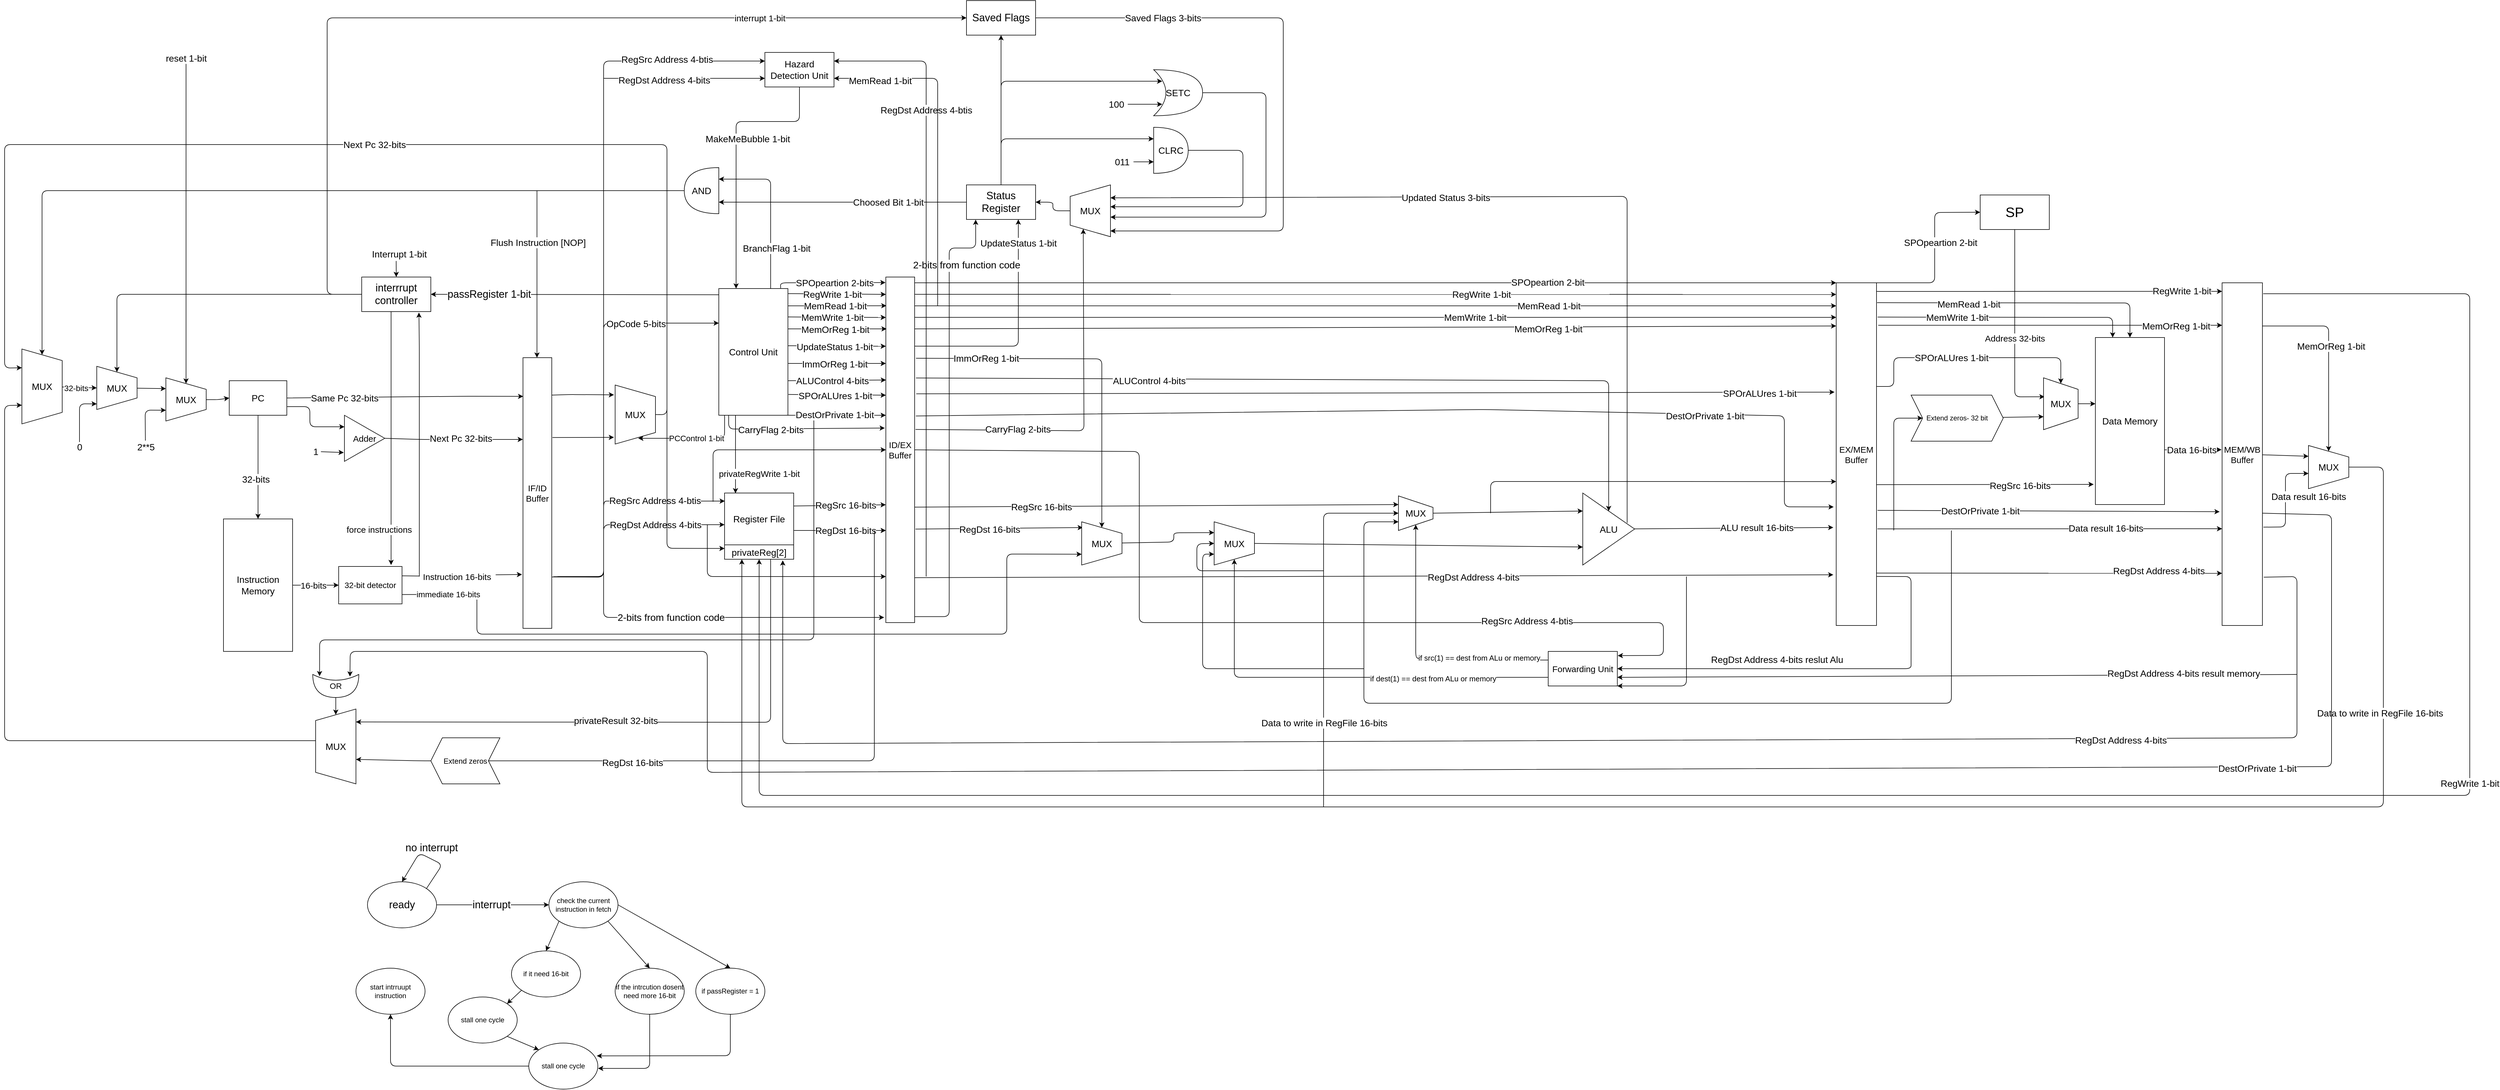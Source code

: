 <mxfile>
    <diagram id="QYowPjIThc93Avb0dmg9" name="Full design">
        <mxGraphModel dx="2015" dy="1769" grid="1" gridSize="10" guides="1" tooltips="1" connect="1" arrows="1" fold="1" page="1" pageScale="1" pageWidth="850" pageHeight="1100" math="0" shadow="0">
            <root>
                <mxCell id="0"/>
                <mxCell id="1" parent="0"/>
                <mxCell id="48" style="edgeStyle=none;html=1;fontSize=16;entryX=-0.003;entryY=0.659;entryDx=0;entryDy=0;entryPerimeter=0;exitX=1;exitY=0.25;exitDx=0;exitDy=0;" parent="1" source="3" target="43" edge="1">
                    <mxGeometry relative="1" as="geometry">
                        <mxPoint x="800" y="260" as="targetPoint"/>
                    </mxGeometry>
                </mxCell>
                <mxCell id="49" value="RegSrc 16-bits" style="edgeLabel;html=1;align=center;verticalAlign=middle;resizable=0;points=[];fontSize=16;" parent="48" vertex="1" connectable="0">
                    <mxGeometry x="-0.179" y="-1" relative="1" as="geometry">
                        <mxPoint x="24" y="-2" as="offset"/>
                    </mxGeometry>
                </mxCell>
                <mxCell id="3" value="&lt;font style=&quot;font-size: 16px&quot;&gt;Register File&lt;/font&gt;" style="rounded=0;whiteSpace=wrap;html=1;" parent="1" vertex="1">
                    <mxGeometry x="530" y="215" width="120" height="90" as="geometry"/>
                </mxCell>
                <mxCell id="36" style="edgeStyle=none;html=1;entryX=0;entryY=0.5;entryDx=0;entryDy=0;fontSize=16;exitX=1.056;exitY=0.809;exitDx=0;exitDy=0;exitPerimeter=0;" parent="1" source="5" edge="1">
                    <mxGeometry relative="1" as="geometry">
                        <mxPoint x="520" y="-80" as="targetPoint"/>
                        <Array as="points">
                            <mxPoint x="320" y="360"/>
                            <mxPoint x="320" y="240"/>
                            <mxPoint x="320" y="-30"/>
                            <mxPoint x="320" y="-80"/>
                        </Array>
                    </mxGeometry>
                </mxCell>
                <mxCell id="37" value="OpCode 5-bits" style="edgeLabel;html=1;align=center;verticalAlign=middle;resizable=0;points=[];fontSize=16;" parent="36" vertex="1" connectable="0">
                    <mxGeometry x="0.744" y="-1" relative="1" as="geometry">
                        <mxPoint x="-51" as="offset"/>
                    </mxGeometry>
                </mxCell>
                <mxCell id="38" style="edgeStyle=none;html=1;entryX=0.003;entryY=0.156;entryDx=0;entryDy=0;entryPerimeter=0;fontSize=16;" parent="1" target="3" edge="1">
                    <mxGeometry relative="1" as="geometry">
                        <mxPoint x="240" y="360" as="sourcePoint"/>
                        <Array as="points">
                            <mxPoint x="320" y="360"/>
                            <mxPoint x="320" y="229"/>
                            <mxPoint x="330" y="229"/>
                            <mxPoint x="340" y="229"/>
                        </Array>
                    </mxGeometry>
                </mxCell>
                <mxCell id="39" value="RegSrc Address 4-btis" style="edgeLabel;html=1;align=center;verticalAlign=middle;resizable=0;points=[];fontSize=16;" parent="38" vertex="1" connectable="0">
                    <mxGeometry x="0.681" y="1" relative="1" as="geometry">
                        <mxPoint x="-54" as="offset"/>
                    </mxGeometry>
                </mxCell>
                <mxCell id="72" style="edgeStyle=none;html=1;entryX=0;entryY=0.611;entryDx=0;entryDy=0;fontSize=16;exitX=1;exitY=0.81;exitDx=0;exitDy=0;exitPerimeter=0;entryPerimeter=0;" parent="1" source="5" target="3" edge="1">
                    <mxGeometry relative="1" as="geometry">
                        <Array as="points">
                            <mxPoint x="320" y="361"/>
                            <mxPoint x="320" y="270"/>
                        </Array>
                    </mxGeometry>
                </mxCell>
                <mxCell id="73" value="RegDst Address 4-bits" style="edgeLabel;html=1;align=center;verticalAlign=middle;resizable=0;points=[];fontSize=16;" parent="72" vertex="1" connectable="0">
                    <mxGeometry x="0.552" y="-2" relative="1" as="geometry">
                        <mxPoint x="-33" y="-2" as="offset"/>
                    </mxGeometry>
                </mxCell>
                <mxCell id="5" value="&lt;font style=&quot;font-size: 15px&quot;&gt;IF/ID&lt;br&gt;Buffer&lt;br&gt;&lt;/font&gt;" style="rounded=0;whiteSpace=wrap;html=1;" parent="1" vertex="1">
                    <mxGeometry x="180" y="-20" width="50" height="470" as="geometry"/>
                </mxCell>
                <mxCell id="398" style="edgeStyle=none;html=1;exitX=0.5;exitY=1;exitDx=0;exitDy=0;entryX=0.5;entryY=0;entryDx=0;entryDy=0;" parent="1" source="9" target="10" edge="1">
                    <mxGeometry relative="1" as="geometry"/>
                </mxCell>
                <mxCell id="451" value="32-bits" style="edgeLabel;html=1;align=center;verticalAlign=middle;resizable=0;points=[];fontSize=16;" parent="398" vertex="1" connectable="0">
                    <mxGeometry x="0.238" y="-4" relative="1" as="geometry">
                        <mxPoint y="-1" as="offset"/>
                    </mxGeometry>
                </mxCell>
                <mxCell id="448" style="edgeStyle=none;html=1;entryX=0;entryY=0.25;entryDx=0;entryDy=0;fontSize=14;exitX=1;exitY=0.75;exitDx=0;exitDy=0;" parent="1" source="9" target="327" edge="1">
                    <mxGeometry relative="1" as="geometry">
                        <Array as="points">
                            <mxPoint x="-190" y="65"/>
                            <mxPoint x="-190" y="100"/>
                        </Array>
                    </mxGeometry>
                </mxCell>
                <mxCell id="9" value="&lt;font style=&quot;font-size: 16px&quot;&gt;PC&lt;/font&gt;" style="rounded=0;whiteSpace=wrap;html=1;" parent="1" vertex="1">
                    <mxGeometry x="-330" y="20" width="100" height="60" as="geometry"/>
                </mxCell>
                <mxCell id="16" style="edgeStyle=none;html=1;fontSize=16;exitX=1.02;exitY=0.35;exitDx=0;exitDy=0;exitPerimeter=0;startArrow=none;entryX=-0.032;entryY=0.801;entryDx=0;entryDy=0;entryPerimeter=0;" parent="1" source="19" target="5" edge="1">
                    <mxGeometry relative="1" as="geometry">
                        <mxPoint x="180" y="361" as="targetPoint"/>
                    </mxGeometry>
                </mxCell>
                <mxCell id="401" style="edgeStyle=none;html=1;exitX=1;exitY=0.5;exitDx=0;exitDy=0;entryX=0;entryY=0.5;entryDx=0;entryDy=0;" parent="1" source="10" target="400" edge="1">
                    <mxGeometry relative="1" as="geometry"/>
                </mxCell>
                <mxCell id="455" value="16-bits" style="edgeLabel;html=1;align=center;verticalAlign=middle;resizable=0;points=[];fontSize=15;" parent="401" vertex="1" connectable="0">
                    <mxGeometry x="-0.31" y="3" relative="1" as="geometry">
                        <mxPoint x="8" y="3" as="offset"/>
                    </mxGeometry>
                </mxCell>
                <mxCell id="10" value="&lt;font style=&quot;font-size: 16px&quot;&gt;Instruction Memory&lt;/font&gt;" style="rounded=0;whiteSpace=wrap;html=1;" parent="1" vertex="1">
                    <mxGeometry x="-340" y="260" width="120" height="230" as="geometry"/>
                </mxCell>
                <mxCell id="19" value="&lt;font&gt;&lt;font style=&quot;font-size: 15px&quot;&gt;Instruction 16-bits&lt;/font&gt;&lt;br&gt;&lt;/font&gt;" style="text;html=1;resizable=0;autosize=1;align=center;verticalAlign=middle;points=[];fillColor=none;strokeColor=none;rounded=0;" parent="1" vertex="1">
                    <mxGeometry y="350" width="130" height="20" as="geometry"/>
                </mxCell>
                <mxCell id="21" value="" style="edgeStyle=none;html=1;fontSize=16;endArrow=none;exitX=1;exitY=0.25;exitDx=0;exitDy=0;" parent="1" source="400" target="19" edge="1">
                    <mxGeometry relative="1" as="geometry">
                        <mxPoint x="-40" y="360" as="sourcePoint"/>
                        <mxPoint x="180" y="361" as="targetPoint"/>
                    </mxGeometry>
                </mxCell>
                <mxCell id="33" style="edgeStyle=none;html=1;fontSize=16;entryX=0.5;entryY=1;entryDx=0;entryDy=0;" parent="1" source="32" target="377" edge="1">
                    <mxGeometry relative="1" as="geometry">
                        <mxPoint x="-560" y="-80" as="targetPoint"/>
                    </mxGeometry>
                </mxCell>
                <mxCell id="34" value="&lt;font style=&quot;font-size: 14px&quot;&gt;32-bits&lt;/font&gt;" style="edgeLabel;html=1;align=center;verticalAlign=middle;resizable=0;points=[];fontSize=16;" parent="33" vertex="1" connectable="0">
                    <mxGeometry x="-0.299" y="-1" relative="1" as="geometry">
                        <mxPoint x="3" y="-1" as="offset"/>
                    </mxGeometry>
                </mxCell>
                <mxCell id="32" value="MUX" style="shape=trapezoid;perimeter=trapezoidPerimeter;whiteSpace=wrap;html=1;fixedSize=1;fontSize=16;direction=south;" parent="1" vertex="1">
                    <mxGeometry x="-690" y="-35" width="70" height="130" as="geometry"/>
                </mxCell>
                <mxCell id="76" style="edgeStyle=none;html=1;fontSize=16;exitX=1.048;exitY=0.657;exitDx=0;exitDy=0;exitPerimeter=0;entryX=0.25;entryY=1;entryDx=0;entryDy=0;" parent="1" target="235" edge="1">
                    <mxGeometry relative="1" as="geometry">
                        <mxPoint x="860.0" y="239.445" as="sourcePoint"/>
                        <mxPoint x="1060" y="239.53" as="targetPoint"/>
                    </mxGeometry>
                </mxCell>
                <mxCell id="77" value="RegSrc 16-bits" style="edgeLabel;html=1;align=center;verticalAlign=middle;resizable=0;points=[];fontSize=16;" parent="76" vertex="1" connectable="0">
                    <mxGeometry x="-0.222" y="-1" relative="1" as="geometry">
                        <mxPoint x="-107" as="offset"/>
                    </mxGeometry>
                </mxCell>
                <mxCell id="85" style="edgeStyle=none;html=1;entryX=0.133;entryY=0.971;entryDx=0;entryDy=0;fontSize=16;exitX=1.08;exitY=0.727;exitDx=0;exitDy=0;exitPerimeter=0;entryPerimeter=0;" parent="1" target="83" edge="1">
                    <mxGeometry relative="1" as="geometry">
                        <mxPoint x="861.6" y="277.565" as="sourcePoint"/>
                    </mxGeometry>
                </mxCell>
                <mxCell id="86" value="RegDst 16-bits" style="edgeLabel;html=1;align=center;verticalAlign=middle;resizable=0;points=[];fontSize=16;" parent="85" vertex="1" connectable="0">
                    <mxGeometry x="-0.185" y="-1" relative="1" as="geometry">
                        <mxPoint x="10" as="offset"/>
                    </mxGeometry>
                </mxCell>
                <mxCell id="231" style="edgeStyle=none;html=1;entryX=0;entryY=0.5;entryDx=0;entryDy=0;" parent="1" target="43" edge="1">
                    <mxGeometry relative="1" as="geometry">
                        <mxPoint x="770" y="140" as="targetPoint"/>
                        <mxPoint x="510" y="230" as="sourcePoint"/>
                        <Array as="points">
                            <mxPoint x="510" y="140"/>
                        </Array>
                    </mxGeometry>
                </mxCell>
                <mxCell id="232" style="edgeStyle=none;html=1;exitX=1;exitY=0.5;exitDx=0;exitDy=0;entryX=1.006;entryY=0.122;entryDx=0;entryDy=0;entryPerimeter=0;" parent="1" source="43" target="227" edge="1">
                    <mxGeometry relative="1" as="geometry">
                        <Array as="points">
                            <mxPoint x="1250" y="143"/>
                            <mxPoint x="1250" y="440"/>
                            <mxPoint x="1580" y="440"/>
                            <mxPoint x="2160" y="440"/>
                            <mxPoint x="2160" y="497"/>
                        </Array>
                    </mxGeometry>
                </mxCell>
                <mxCell id="233" value="&lt;span style=&quot;font-size: 16px&quot;&gt;RegSrc Address 4-btis&lt;/span&gt;" style="edgeLabel;html=1;align=center;verticalAlign=middle;resizable=0;points=[];" parent="232" vertex="1" connectable="0">
                    <mxGeometry x="0.569" y="3" relative="1" as="geometry">
                        <mxPoint as="offset"/>
                    </mxGeometry>
                </mxCell>
                <mxCell id="43" value="&lt;font style=&quot;font-size: 15px&quot;&gt;ID/EX&lt;br&gt;Buffer&lt;br&gt;&lt;/font&gt;" style="rounded=0;whiteSpace=wrap;html=1;" parent="1" vertex="1">
                    <mxGeometry x="810" y="-160" width="50" height="600" as="geometry"/>
                </mxCell>
                <mxCell id="52" style="edgeStyle=none;html=1;fontSize=16;entryX=-0.072;entryY=0.118;entryDx=0;entryDy=0;entryPerimeter=0;exitX=0.995;exitY=0.04;exitDx=0;exitDy=0;exitPerimeter=0;" parent="1" source="62" edge="1">
                    <mxGeometry relative="1" as="geometry">
                        <mxPoint x="810.0" y="-129.85" as="targetPoint"/>
                        <mxPoint x="644" y="-130" as="sourcePoint"/>
                    </mxGeometry>
                </mxCell>
                <mxCell id="53" value="RegWrite 1-bit" style="edgeLabel;html=1;align=center;verticalAlign=middle;resizable=0;points=[];fontSize=16;" parent="52" vertex="1" connectable="0">
                    <mxGeometry x="-0.316" relative="1" as="geometry">
                        <mxPoint x="19" as="offset"/>
                    </mxGeometry>
                </mxCell>
                <mxCell id="54" style="edgeStyle=none;html=1;fontSize=16;entryX=0.019;entryY=0.083;entryDx=0;entryDy=0;entryPerimeter=0;" parent="1" target="43" edge="1">
                    <mxGeometry relative="1" as="geometry">
                        <mxPoint x="806.4" y="-109.85" as="targetPoint"/>
                        <mxPoint x="640" y="-110.004" as="sourcePoint"/>
                    </mxGeometry>
                </mxCell>
                <mxCell id="55" value="MemRead&amp;nbsp;1-bit" style="edgeLabel;html=1;align=center;verticalAlign=middle;resizable=0;points=[];fontSize=16;" parent="54" vertex="1" connectable="0">
                    <mxGeometry x="-0.316" relative="1" as="geometry">
                        <mxPoint x="23" as="offset"/>
                    </mxGeometry>
                </mxCell>
                <mxCell id="56" style="edgeStyle=none;html=1;fontSize=16;entryX=-0.072;entryY=0.118;entryDx=0;entryDy=0;entryPerimeter=0;exitX=0.992;exitY=0.224;exitDx=0;exitDy=0;exitPerimeter=0;" parent="1" source="62" edge="1">
                    <mxGeometry relative="1" as="geometry">
                        <mxPoint x="810.0" y="-89.85" as="targetPoint"/>
                        <mxPoint x="644" y="-90" as="sourcePoint"/>
                    </mxGeometry>
                </mxCell>
                <mxCell id="57" value="MemWrite&amp;nbsp;1-bit" style="edgeLabel;html=1;align=center;verticalAlign=middle;resizable=0;points=[];fontSize=16;" parent="56" vertex="1" connectable="0">
                    <mxGeometry x="-0.316" relative="1" as="geometry">
                        <mxPoint x="19" as="offset"/>
                    </mxGeometry>
                </mxCell>
                <mxCell id="318" style="edgeStyle=none;html=1;entryX=-0.036;entryY=0.437;entryDx=0;entryDy=0;entryPerimeter=0;fontSize=16;exitX=0.143;exitY=1.001;exitDx=0;exitDy=0;exitPerimeter=0;" parent="1" source="62" target="43" edge="1">
                    <mxGeometry relative="1" as="geometry">
                        <Array as="points">
                            <mxPoint x="537" y="104"/>
                        </Array>
                    </mxGeometry>
                </mxCell>
                <mxCell id="320" value="CarryFlag 2-bits" style="edgeLabel;html=1;align=center;verticalAlign=middle;resizable=0;points=[];fontSize=16;" parent="318" vertex="1" connectable="0">
                    <mxGeometry x="0.408" y="1" relative="1" as="geometry">
                        <mxPoint x="-111" y="3" as="offset"/>
                    </mxGeometry>
                </mxCell>
                <mxCell id="431" style="edgeStyle=none;html=1;exitX=0.008;exitY=0.049;exitDx=0;exitDy=0;entryX=1;entryY=0.5;entryDx=0;entryDy=0;fontSize=18;exitPerimeter=0;" parent="1" source="62" target="429" edge="1">
                    <mxGeometry relative="1" as="geometry"/>
                </mxCell>
                <mxCell id="432" value="passRegister 1-bit" style="edgeLabel;html=1;align=center;verticalAlign=middle;resizable=0;points=[];fontSize=18;" parent="431" vertex="1" connectable="0">
                    <mxGeometry x="0.627" y="1" relative="1" as="geometry">
                        <mxPoint x="7" y="-1" as="offset"/>
                    </mxGeometry>
                </mxCell>
                <mxCell id="62" value="Control Unit" style="rounded=0;whiteSpace=wrap;html=1;fontSize=16;" parent="1" vertex="1">
                    <mxGeometry x="520" y="-140" width="120" height="220" as="geometry"/>
                </mxCell>
                <mxCell id="63" style="edgeStyle=none;html=1;fontSize=16;entryX=0.004;entryY=0.298;entryDx=0;entryDy=0;entryPerimeter=0;" parent="1" target="43" edge="1">
                    <mxGeometry relative="1" as="geometry">
                        <mxPoint x="806.4" y="20.15" as="targetPoint"/>
                        <mxPoint x="640" y="19.996" as="sourcePoint"/>
                    </mxGeometry>
                </mxCell>
                <mxCell id="64" value="ALUControl 4-bits" style="edgeLabel;html=1;align=center;verticalAlign=middle;resizable=0;points=[];fontSize=16;" parent="63" vertex="1" connectable="0">
                    <mxGeometry x="-0.316" relative="1" as="geometry">
                        <mxPoint x="19" as="offset"/>
                    </mxGeometry>
                </mxCell>
                <mxCell id="104" style="edgeStyle=none;html=1;entryX=0;entryY=0.25;entryDx=0;entryDy=0;entryPerimeter=0;fontSize=16;" parent="1" source="65" target="103" edge="1">
                    <mxGeometry relative="1" as="geometry"/>
                </mxCell>
                <mxCell id="106" value="Choosed Bit 1-bit" style="edgeLabel;html=1;align=center;verticalAlign=middle;resizable=0;points=[];fontSize=16;" parent="104" vertex="1" connectable="0">
                    <mxGeometry x="-0.275" relative="1" as="geometry">
                        <mxPoint x="20" as="offset"/>
                    </mxGeometry>
                </mxCell>
                <mxCell id="309" style="edgeStyle=none;html=1;entryX=0.175;entryY=0.25;entryDx=0;entryDy=0;entryPerimeter=0;fontSize=16;" parent="1" source="65" target="307" edge="1">
                    <mxGeometry relative="1" as="geometry">
                        <Array as="points">
                            <mxPoint x="1010" y="-500"/>
                        </Array>
                    </mxGeometry>
                </mxCell>
                <mxCell id="310" style="edgeStyle=none;html=1;entryX=0;entryY=0.25;entryDx=0;entryDy=0;entryPerimeter=0;fontSize=16;" parent="1" source="65" target="308" edge="1">
                    <mxGeometry relative="1" as="geometry">
                        <Array as="points">
                            <mxPoint x="1010" y="-400"/>
                        </Array>
                    </mxGeometry>
                </mxCell>
                <mxCell id="342" style="edgeStyle=none;html=1;entryX=0.5;entryY=1;entryDx=0;entryDy=0;exitX=0.5;exitY=0;exitDx=0;exitDy=0;" parent="1" source="65" target="341" edge="1">
                    <mxGeometry relative="1" as="geometry"/>
                </mxCell>
                <mxCell id="65" value="&lt;font style=&quot;font-size: 18px&quot;&gt;Status Register&lt;/font&gt;" style="rounded=0;whiteSpace=wrap;html=1;fontSize=16;" parent="1" vertex="1">
                    <mxGeometry x="950" y="-320" width="120" height="60" as="geometry"/>
                </mxCell>
                <mxCell id="68" style="edgeStyle=none;html=1;fontSize=16;entryX=0.026;entryY=0.15;entryDx=0;entryDy=0;entryPerimeter=0;" parent="1" target="43" edge="1">
                    <mxGeometry relative="1" as="geometry">
                        <mxPoint x="806.4" y="-69.85" as="targetPoint"/>
                        <mxPoint x="640" y="-70.004" as="sourcePoint"/>
                    </mxGeometry>
                </mxCell>
                <mxCell id="69" value="MemOrReg 1-bit" style="edgeLabel;html=1;align=center;verticalAlign=middle;resizable=0;points=[];fontSize=16;" parent="68" vertex="1" connectable="0">
                    <mxGeometry x="-0.316" relative="1" as="geometry">
                        <mxPoint x="23" y="1" as="offset"/>
                    </mxGeometry>
                </mxCell>
                <mxCell id="70" style="edgeStyle=none;html=1;fontSize=16;entryX=0;entryY=0.25;entryDx=0;entryDy=0;" parent="1" target="43" edge="1">
                    <mxGeometry relative="1" as="geometry">
                        <mxPoint x="806.4" y="-9.85" as="targetPoint"/>
                        <mxPoint x="640" y="-10.004" as="sourcePoint"/>
                    </mxGeometry>
                </mxCell>
                <mxCell id="71" value="ImmOrReg 1-bit" style="edgeLabel;html=1;align=center;verticalAlign=middle;resizable=0;points=[];fontSize=16;" parent="70" vertex="1" connectable="0">
                    <mxGeometry x="-0.316" relative="1" as="geometry">
                        <mxPoint x="23" y="1" as="offset"/>
                    </mxGeometry>
                </mxCell>
                <mxCell id="184" style="edgeStyle=none;html=1;entryX=-0.071;entryY=0.714;entryDx=0;entryDy=0;entryPerimeter=0;fontSize=16;" parent="1" source="74" target="169" edge="1">
                    <mxGeometry relative="1" as="geometry"/>
                </mxCell>
                <mxCell id="220" value="ALU result 16-bits" style="edgeLabel;html=1;align=center;verticalAlign=middle;resizable=0;points=[];fontSize=16;" parent="184" vertex="1" connectable="0">
                    <mxGeometry x="0.23" y="1" relative="1" as="geometry">
                        <mxPoint as="offset"/>
                    </mxGeometry>
                </mxCell>
                <mxCell id="74" value="ALU" style="triangle;whiteSpace=wrap;html=1;fontSize=16;" parent="1" vertex="1">
                    <mxGeometry x="2020" y="215" width="90" height="125" as="geometry"/>
                </mxCell>
                <mxCell id="80" value="" style="endArrow=classic;html=1;fontSize=16;" parent="1" edge="1">
                    <mxGeometry width="50" height="50" relative="1" as="geometry">
                        <mxPoint x="500" y="270" as="sourcePoint"/>
                        <mxPoint x="810" y="360" as="targetPoint"/>
                        <Array as="points">
                            <mxPoint x="500" y="360"/>
                        </Array>
                    </mxGeometry>
                </mxCell>
                <mxCell id="81" style="edgeStyle=none;html=1;fontSize=16;entryX=0;entryY=0.651;entryDx=0;entryDy=0;entryPerimeter=0;" parent="1" edge="1">
                    <mxGeometry relative="1" as="geometry">
                        <mxPoint x="650" y="280" as="sourcePoint"/>
                        <mxPoint x="810" y="280.005" as="targetPoint"/>
                    </mxGeometry>
                </mxCell>
                <mxCell id="82" value="RegDst 16-bits" style="edgeLabel;html=1;align=center;verticalAlign=middle;resizable=0;points=[];fontSize=16;" parent="81" vertex="1" connectable="0">
                    <mxGeometry x="-0.179" y="-1" relative="1" as="geometry">
                        <mxPoint x="24" y="-1" as="offset"/>
                    </mxGeometry>
                </mxCell>
                <mxCell id="84" value="" style="edgeStyle=none;html=1;fontSize=16;entryX=0;entryY=0.75;entryDx=0;entryDy=0;startArrow=none;exitX=0.5;exitY=0;exitDx=0;exitDy=0;" parent="1" source="250" target="74" edge="1">
                    <mxGeometry relative="1" as="geometry">
                        <mxPoint x="1277.6" y="330" as="targetPoint"/>
                        <mxPoint x="1410" y="303" as="sourcePoint"/>
                    </mxGeometry>
                </mxCell>
                <mxCell id="356" style="edgeStyle=none;html=1;entryX=0.25;entryY=1;entryDx=0;entryDy=0;fontSize=12;" parent="1" source="83" target="250" edge="1">
                    <mxGeometry relative="1" as="geometry">
                        <Array as="points">
                            <mxPoint x="1310" y="300"/>
                            <mxPoint x="1310" y="284"/>
                        </Array>
                    </mxGeometry>
                </mxCell>
                <mxCell id="83" value="MUX" style="shape=trapezoid;perimeter=trapezoidPerimeter;whiteSpace=wrap;html=1;fixedSize=1;fontSize=16;direction=south;" parent="1" vertex="1">
                    <mxGeometry x="1150" y="265" width="70" height="75" as="geometry"/>
                </mxCell>
                <mxCell id="97" value="" style="endArrow=classic;html=1;fontSize=16;exitX=1.048;exitY=0.292;exitDx=0;exitDy=0;exitPerimeter=0;entryX=0.5;entryY=0;entryDx=0;entryDy=0;" parent="1" source="43" target="74" edge="1">
                    <mxGeometry width="50" height="50" relative="1" as="geometry">
                        <mxPoint x="940" y="140" as="sourcePoint"/>
                        <mxPoint x="990" y="90" as="targetPoint"/>
                        <Array as="points">
                            <mxPoint x="2065" y="20"/>
                        </Array>
                    </mxGeometry>
                </mxCell>
                <mxCell id="98" value="ALUControl 4-bits" style="edgeLabel;html=1;align=center;verticalAlign=middle;resizable=0;points=[];fontSize=16;" parent="97" vertex="1" connectable="0">
                    <mxGeometry x="-0.448" y="-3" relative="1" as="geometry">
                        <mxPoint x="10" as="offset"/>
                    </mxGeometry>
                </mxCell>
                <mxCell id="99" value="" style="endArrow=classic;html=1;fontSize=16;exitX=1.048;exitY=0.235;exitDx=0;exitDy=0;exitPerimeter=0;entryX=0;entryY=0.5;entryDx=0;entryDy=0;" parent="1" source="43" target="83" edge="1">
                    <mxGeometry width="50" height="50" relative="1" as="geometry">
                        <mxPoint x="1020" y="130" as="sourcePoint"/>
                        <mxPoint x="1130" y="-10" as="targetPoint"/>
                        <Array as="points">
                            <mxPoint x="1185" y="-18"/>
                        </Array>
                    </mxGeometry>
                </mxCell>
                <mxCell id="101" value="ImmOrReg 1-bit" style="edgeLabel;html=1;align=center;verticalAlign=middle;resizable=0;points=[];fontSize=16;" parent="99" vertex="1" connectable="0">
                    <mxGeometry x="-0.607" y="1" relative="1" as="geometry">
                        <mxPoint as="offset"/>
                    </mxGeometry>
                </mxCell>
                <mxCell id="105" style="edgeStyle=none;html=1;fontSize=16;entryX=0;entryY=0.5;entryDx=0;entryDy=0;exitX=1;exitY=0.5;exitDx=0;exitDy=0;exitPerimeter=0;" parent="1" source="103" target="32" edge="1">
                    <mxGeometry relative="1" as="geometry">
                        <mxPoint x="940" y="-310" as="targetPoint"/>
                        <mxPoint x="770" y="-470" as="sourcePoint"/>
                        <Array as="points">
                            <mxPoint x="350" y="-310"/>
                            <mxPoint x="-535" y="-310"/>
                            <mxPoint x="-655" y="-310"/>
                        </Array>
                    </mxGeometry>
                </mxCell>
                <mxCell id="103" value="AND" style="shape=or;whiteSpace=wrap;html=1;fontSize=16;direction=west;" parent="1" vertex="1">
                    <mxGeometry x="460" y="-350" width="60" height="80" as="geometry"/>
                </mxCell>
                <mxCell id="113" value="" style="endArrow=classic;html=1;fontSize=16;exitX=0.75;exitY=0;exitDx=0;exitDy=0;entryX=0;entryY=0.75;entryDx=0;entryDy=0;entryPerimeter=0;" parent="1" source="62" target="103" edge="1">
                    <mxGeometry width="50" height="50" relative="1" as="geometry">
                        <mxPoint x="370" y="-130" as="sourcePoint"/>
                        <mxPoint x="420" y="-180" as="targetPoint"/>
                        <Array as="points">
                            <mxPoint x="610" y="-330"/>
                        </Array>
                    </mxGeometry>
                </mxCell>
                <mxCell id="114" value="BranchFlag 1-bit" style="edgeLabel;html=1;align=center;verticalAlign=middle;resizable=0;points=[];fontSize=16;" parent="113" vertex="1" connectable="0">
                    <mxGeometry x="-0.503" y="2" relative="1" as="geometry">
                        <mxPoint x="12" y="-1" as="offset"/>
                    </mxGeometry>
                </mxCell>
                <mxCell id="119" value="" style="endArrow=classic;html=1;fontSize=16;exitX=0.856;exitY=0.415;exitDx=0;exitDy=0;exitPerimeter=0;entryX=0.75;entryY=1;entryDx=0;entryDy=0;" parent="1" source="74" target="303" edge="1">
                    <mxGeometry width="50" height="50" relative="1" as="geometry">
                        <mxPoint x="940" y="-70" as="sourcePoint"/>
                        <mxPoint x="1230" y="-295" as="targetPoint"/>
                        <Array as="points">
                            <mxPoint x="2097" y="-300"/>
                        </Array>
                    </mxGeometry>
                </mxCell>
                <mxCell id="120" value="Updated Status 3-bits" style="edgeLabel;html=1;align=center;verticalAlign=middle;resizable=0;points=[];fontSize=16;" parent="119" vertex="1" connectable="0">
                    <mxGeometry x="0.416" y="-2" relative="1" as="geometry">
                        <mxPoint x="154" y="2" as="offset"/>
                    </mxGeometry>
                </mxCell>
                <mxCell id="124" style="edgeStyle=none;html=1;fontSize=16;entryX=-0.072;entryY=0.118;entryDx=0;entryDy=0;entryPerimeter=0;exitX=0.998;exitY=0.451;exitDx=0;exitDy=0;exitPerimeter=0;" parent="1" source="62" edge="1">
                    <mxGeometry relative="1" as="geometry">
                        <mxPoint x="810.0" y="-39.85" as="targetPoint"/>
                        <mxPoint x="643.6" y="-40.004" as="sourcePoint"/>
                    </mxGeometry>
                </mxCell>
                <mxCell id="125" value="UpdateStatus 1-bit" style="edgeLabel;html=1;align=center;verticalAlign=middle;resizable=0;points=[];fontSize=16;" parent="124" vertex="1" connectable="0">
                    <mxGeometry x="-0.316" relative="1" as="geometry">
                        <mxPoint x="23" y="1" as="offset"/>
                    </mxGeometry>
                </mxCell>
                <mxCell id="126" value="" style="endArrow=classic;html=1;fontSize=16;entryX=0.75;entryY=1;entryDx=0;entryDy=0;exitX=1;exitY=0.2;exitDx=0;exitDy=0;exitPerimeter=0;" parent="1" source="43" target="65" edge="1">
                    <mxGeometry width="50" height="50" relative="1" as="geometry">
                        <mxPoint x="860" y="-45" as="sourcePoint"/>
                        <mxPoint x="1232.6" y="-230" as="targetPoint"/>
                        <Array as="points">
                            <mxPoint x="1040" y="-40"/>
                        </Array>
                    </mxGeometry>
                </mxCell>
                <mxCell id="127" value="UpdateStatus 1-bit" style="edgeLabel;html=1;align=center;verticalAlign=middle;resizable=0;points=[];fontSize=16;" parent="126" vertex="1" connectable="0">
                    <mxGeometry x="0.555" relative="1" as="geometry">
                        <mxPoint y="-48" as="offset"/>
                    </mxGeometry>
                </mxCell>
                <mxCell id="145" style="edgeStyle=none;html=1;exitX=1;exitY=0.5;exitDx=0;exitDy=0;entryX=0.25;entryY=1;entryDx=0;entryDy=0;" parent="1" source="128" edge="1">
                    <mxGeometry relative="1" as="geometry">
                        <Array as="points">
                            <mxPoint y="680"/>
                        </Array>
                        <mxPoint x="-110" y="677.5" as="targetPoint"/>
                    </mxGeometry>
                </mxCell>
                <mxCell id="128" value="&lt;font style=&quot;font-size: 13px&quot;&gt;Extend zeros&lt;/font&gt;" style="shape=step;perimeter=stepPerimeter;whiteSpace=wrap;html=1;fixedSize=1;direction=west;" parent="1" vertex="1">
                    <mxGeometry x="20" y="640" width="120" height="80" as="geometry"/>
                </mxCell>
                <mxCell id="129" value="" style="endArrow=none;html=1;fontSize=16;entryX=0;entryY=0.5;entryDx=0;entryDy=0;" parent="1" target="128" edge="1">
                    <mxGeometry width="50" height="50" relative="1" as="geometry">
                        <mxPoint x="790" y="280" as="sourcePoint"/>
                        <mxPoint x="-512.66" y="70.04" as="targetPoint"/>
                        <Array as="points">
                            <mxPoint x="790" y="640"/>
                            <mxPoint x="790" y="680"/>
                        </Array>
                    </mxGeometry>
                </mxCell>
                <mxCell id="130" value="RegDst 16-bits" style="edgeLabel;html=1;align=center;verticalAlign=middle;resizable=0;points=[];fontSize=16;" parent="129" connectable="0" vertex="1">
                    <mxGeometry x="0.531" y="3" relative="1" as="geometry">
                        <mxPoint x="-1" as="offset"/>
                    </mxGeometry>
                </mxCell>
                <mxCell id="144" style="edgeStyle=none;html=1;exitX=0.5;exitY=0;exitDx=0;exitDy=0;entryX=0.75;entryY=1;entryDx=0;entryDy=0;" parent="1" target="32" edge="1">
                    <mxGeometry relative="1" as="geometry">
                        <Array as="points">
                            <mxPoint x="-720" y="645"/>
                            <mxPoint x="-720" y="63"/>
                        </Array>
                        <mxPoint x="-180" y="645" as="sourcePoint"/>
                    </mxGeometry>
                </mxCell>
                <mxCell id="151" style="edgeStyle=none;html=1;entryX=0.75;entryY=1;entryDx=0;entryDy=0;" parent="1" edge="1">
                    <mxGeometry relative="1" as="geometry">
                        <Array as="points">
                            <mxPoint x="610" y="613"/>
                        </Array>
                        <mxPoint x="610" y="330" as="sourcePoint"/>
                        <mxPoint x="-110" y="612.5" as="targetPoint"/>
                    </mxGeometry>
                </mxCell>
                <mxCell id="221" value="privateResult 32-bits" style="edgeLabel;html=1;align=center;verticalAlign=middle;resizable=0;points=[];fontSize=16;" parent="151" vertex="1" connectable="0">
                    <mxGeometry x="0.106" y="5" relative="1" as="geometry">
                        <mxPoint x="2" y="-8" as="offset"/>
                    </mxGeometry>
                </mxCell>
                <mxCell id="150" value="&lt;font style=&quot;font-size: 16px&quot;&gt;privateReg[2]&lt;/font&gt;" style="rounded=0;whiteSpace=wrap;html=1;" parent="1" vertex="1">
                    <mxGeometry x="530" y="305" width="120" height="25" as="geometry"/>
                </mxCell>
                <mxCell id="153" style="edgeStyle=none;html=1;fontSize=16;entryX=0.076;entryY=0.852;entryDx=0;entryDy=0;entryPerimeter=0;" parent="1" target="441" edge="1">
                    <mxGeometry relative="1" as="geometry">
                        <mxPoint x="-10" y="550" as="targetPoint"/>
                        <mxPoint x="640" y="80" as="sourcePoint"/>
                        <Array as="points">
                            <mxPoint x="685" y="80"/>
                            <mxPoint x="685" y="470"/>
                            <mxPoint x="-173" y="470"/>
                        </Array>
                    </mxGeometry>
                </mxCell>
                <mxCell id="167" value="MUX" style="shape=trapezoid;perimeter=trapezoidPerimeter;whiteSpace=wrap;html=1;fixedSize=1;fontSize=16;direction=north;" parent="1" vertex="1">
                    <mxGeometry x="-180" y="590" width="70" height="130" as="geometry"/>
                </mxCell>
                <mxCell id="169" value="&lt;font style=&quot;font-size: 15px&quot;&gt;EX/MEM&lt;br&gt;Buffer&lt;br&gt;&lt;/font&gt;" style="rounded=0;whiteSpace=wrap;html=1;" parent="1" vertex="1">
                    <mxGeometry x="2460" y="-150" width="70" height="595" as="geometry"/>
                </mxCell>
                <mxCell id="211" style="edgeStyle=none;html=1;entryX=0.25;entryY=1;entryDx=0;entryDy=0;fontSize=16;" parent="1" source="170" target="203" edge="1">
                    <mxGeometry relative="1" as="geometry"/>
                </mxCell>
                <mxCell id="170" value="&lt;font style=&quot;font-size: 15px&quot;&gt;MEM/WB&lt;br&gt;Buffer&lt;br&gt;&lt;/font&gt;" style="rounded=0;whiteSpace=wrap;html=1;" parent="1" vertex="1">
                    <mxGeometry x="3130" y="-150" width="70" height="595" as="geometry"/>
                </mxCell>
                <mxCell id="174" style="edgeStyle=none;html=1;fontSize=16;entryX=0;entryY=0.034;entryDx=0;entryDy=0;entryPerimeter=0;" parent="1" target="169" edge="1">
                    <mxGeometry relative="1" as="geometry">
                        <mxPoint x="1026" y="-129.85" as="targetPoint"/>
                        <mxPoint x="860" y="-130" as="sourcePoint"/>
                    </mxGeometry>
                </mxCell>
                <mxCell id="175" value="RegWrite 1-bit" style="edgeLabel;html=1;align=center;verticalAlign=middle;resizable=0;points=[];fontSize=16;" parent="174" vertex="1" connectable="0">
                    <mxGeometry x="-0.316" relative="1" as="geometry">
                        <mxPoint x="437" as="offset"/>
                    </mxGeometry>
                </mxCell>
                <mxCell id="176" style="edgeStyle=none;html=1;fontSize=16;" parent="1" edge="1">
                    <mxGeometry relative="1" as="geometry">
                        <mxPoint x="2460" y="-110" as="targetPoint"/>
                        <mxPoint x="860" y="-110.004" as="sourcePoint"/>
                    </mxGeometry>
                </mxCell>
                <mxCell id="177" value="MemRead&amp;nbsp;1-bit" style="edgeLabel;html=1;align=center;verticalAlign=middle;resizable=0;points=[];fontSize=16;" parent="176" vertex="1" connectable="0">
                    <mxGeometry x="-0.316" relative="1" as="geometry">
                        <mxPoint x="554" as="offset"/>
                    </mxGeometry>
                </mxCell>
                <mxCell id="179" style="edgeStyle=none;html=1;fontSize=16;" parent="1" edge="1">
                    <mxGeometry relative="1" as="geometry">
                        <mxPoint x="2460" y="-90" as="targetPoint"/>
                        <mxPoint x="860" y="-90.0" as="sourcePoint"/>
                    </mxGeometry>
                </mxCell>
                <mxCell id="180" value="MemWrite&amp;nbsp;1-bit" style="edgeLabel;html=1;align=center;verticalAlign=middle;resizable=0;points=[];fontSize=16;" parent="179" vertex="1" connectable="0">
                    <mxGeometry x="-0.316" relative="1" as="geometry">
                        <mxPoint x="426" as="offset"/>
                    </mxGeometry>
                </mxCell>
                <mxCell id="181" style="edgeStyle=none;html=1;fontSize=16;entryX=0;entryY=0.126;entryDx=0;entryDy=0;entryPerimeter=0;" parent="1" target="169" edge="1">
                    <mxGeometry relative="1" as="geometry">
                        <mxPoint x="1026.4" y="-69.85" as="targetPoint"/>
                        <mxPoint x="860" y="-70.004" as="sourcePoint"/>
                    </mxGeometry>
                </mxCell>
                <mxCell id="182" value="MemOrReg 1-bit" style="edgeLabel;html=1;align=center;verticalAlign=middle;resizable=0;points=[];fontSize=16;" parent="181" vertex="1" connectable="0">
                    <mxGeometry x="-0.316" relative="1" as="geometry">
                        <mxPoint x="553" y="1" as="offset"/>
                    </mxGeometry>
                </mxCell>
                <mxCell id="208" style="edgeStyle=none;html=1;entryX=-0.014;entryY=0.487;entryDx=0;entryDy=0;entryPerimeter=0;fontSize=16;" parent="1" target="170" edge="1">
                    <mxGeometry relative="1" as="geometry">
                        <mxPoint x="3030" y="140" as="sourcePoint"/>
                    </mxGeometry>
                </mxCell>
                <mxCell id="210" value="Data 16-bits" style="edgeLabel;html=1;align=center;verticalAlign=middle;resizable=0;points=[];fontSize=16;" parent="208" vertex="1" connectable="0">
                    <mxGeometry x="-0.253" y="1" relative="1" as="geometry">
                        <mxPoint x="10" y="1" as="offset"/>
                    </mxGeometry>
                </mxCell>
                <mxCell id="183" value="&lt;font style=&quot;font-size: 16px&quot;&gt;Data Memory&lt;/font&gt;" style="rounded=0;whiteSpace=wrap;html=1;fontSize=13;" parent="1" vertex="1">
                    <mxGeometry x="2910" y="-55.0" width="120" height="290" as="geometry"/>
                </mxCell>
                <mxCell id="186" style="edgeStyle=none;html=1;fontSize=16;entryX=-0.071;entryY=0.852;entryDx=0;entryDy=0;entryPerimeter=0;" parent="1" target="169" edge="1">
                    <mxGeometry relative="1" as="geometry">
                        <mxPoint x="1016.4" y="359.53" as="targetPoint"/>
                        <mxPoint x="860" y="362" as="sourcePoint"/>
                    </mxGeometry>
                </mxCell>
                <mxCell id="187" value="RegDst Address 4-bits" style="edgeLabel;html=1;align=center;verticalAlign=middle;resizable=0;points=[];fontSize=16;" parent="186" vertex="1" connectable="0">
                    <mxGeometry x="-0.316" relative="1" as="geometry">
                        <mxPoint x="424" as="offset"/>
                    </mxGeometry>
                </mxCell>
                <mxCell id="192" style="edgeStyle=none;html=1;fontSize=16;entryX=-0.071;entryY=0.852;entryDx=0;entryDy=0;entryPerimeter=0;" parent="1" edge="1">
                    <mxGeometry relative="1" as="geometry">
                        <mxPoint x="3130.0" y="354.38" as="targetPoint"/>
                        <mxPoint x="2530" y="354" as="sourcePoint"/>
                    </mxGeometry>
                </mxCell>
                <mxCell id="193" value="RegDst Address 4-bits" style="edgeLabel;html=1;align=center;verticalAlign=middle;resizable=0;points=[];fontSize=16;" parent="192" vertex="1" connectable="0">
                    <mxGeometry x="-0.316" relative="1" as="geometry">
                        <mxPoint x="285" y="-4" as="offset"/>
                    </mxGeometry>
                </mxCell>
                <mxCell id="194" value="" style="endArrow=classic;html=1;fontSize=16;exitX=1.029;exitY=0.1;exitDx=0;exitDy=0;exitPerimeter=0;entryX=0.25;entryY=0;entryDx=0;entryDy=0;" parent="1" source="169" target="183" edge="1">
                    <mxGeometry width="50" height="50" relative="1" as="geometry">
                        <mxPoint x="2490" y="105" as="sourcePoint"/>
                        <mxPoint x="2710" y="-85" as="targetPoint"/>
                        <Array as="points">
                            <mxPoint x="2865" y="-90"/>
                            <mxPoint x="2940" y="-90"/>
                        </Array>
                    </mxGeometry>
                </mxCell>
                <mxCell id="195" value="MemWrite&amp;nbsp;1-bit" style="edgeLabel;html=1;align=center;verticalAlign=middle;resizable=0;points=[];fontSize=16;" parent="194" vertex="1" connectable="0">
                    <mxGeometry x="0.17" y="-3" relative="1" as="geometry">
                        <mxPoint x="-121" y="-3" as="offset"/>
                    </mxGeometry>
                </mxCell>
                <mxCell id="196" value="" style="endArrow=classic;html=1;fontSize=16;entryX=0.5;entryY=0;entryDx=0;entryDy=0;exitX=1.014;exitY=0.058;exitDx=0;exitDy=0;exitPerimeter=0;" parent="1" source="169" target="183" edge="1">
                    <mxGeometry width="50" height="50" relative="1" as="geometry">
                        <mxPoint x="2540" y="-115" as="sourcePoint"/>
                        <mxPoint x="2540" y="55.0" as="targetPoint"/>
                        <Array as="points">
                            <mxPoint x="2895" y="-115"/>
                            <mxPoint x="2970" y="-115"/>
                        </Array>
                    </mxGeometry>
                </mxCell>
                <mxCell id="200" value="&lt;span style=&quot;font-family: &amp;#34;helvetica&amp;#34;&quot;&gt;MemRead&amp;nbsp;1-bit&lt;/span&gt;" style="edgeLabel;html=1;align=center;verticalAlign=middle;resizable=0;points=[];fontSize=16;" parent="196" vertex="1" connectable="0">
                    <mxGeometry x="0.227" y="-2" relative="1" as="geometry">
                        <mxPoint x="-147" as="offset"/>
                    </mxGeometry>
                </mxCell>
                <mxCell id="201" value="" style="endArrow=classic;html=1;fontSize=16;exitX=1.043;exitY=0.124;exitDx=0;exitDy=0;exitPerimeter=0;entryX=0;entryY=0.124;entryDx=0;entryDy=0;entryPerimeter=0;" parent="1" source="169" target="170" edge="1">
                    <mxGeometry width="50" height="50" relative="1" as="geometry">
                        <mxPoint x="2720" y="105" as="sourcePoint"/>
                        <mxPoint x="2770" y="55.0" as="targetPoint"/>
                    </mxGeometry>
                </mxCell>
                <mxCell id="202" value="MemOrReg 1-bit" style="edgeLabel;html=1;align=center;verticalAlign=middle;resizable=0;points=[];fontSize=16;" parent="201" vertex="1" connectable="0">
                    <mxGeometry x="0.813" y="-4" relative="1" as="geometry">
                        <mxPoint x="-24" y="-3" as="offset"/>
                    </mxGeometry>
                </mxCell>
                <mxCell id="212" style="edgeStyle=none;html=1;entryX=0.25;entryY=1;entryDx=0;entryDy=0;fontSize=16;" parent="1" source="203" target="150" edge="1">
                    <mxGeometry relative="1" as="geometry">
                        <Array as="points">
                            <mxPoint x="3410" y="170"/>
                            <mxPoint x="3410" y="760"/>
                            <mxPoint x="3390" y="760"/>
                            <mxPoint x="2570" y="760"/>
                            <mxPoint x="560" y="760"/>
                        </Array>
                    </mxGeometry>
                </mxCell>
                <mxCell id="213" value="Data to write in RegFile 16-bits" style="edgeLabel;html=1;align=center;verticalAlign=middle;resizable=0;points=[];fontSize=16;" parent="212" vertex="1" connectable="0">
                    <mxGeometry x="-0.797" relative="1" as="geometry">
                        <mxPoint x="-6" y="88" as="offset"/>
                    </mxGeometry>
                </mxCell>
                <mxCell id="203" value="MUX" style="shape=trapezoid;perimeter=trapezoidPerimeter;whiteSpace=wrap;html=1;fixedSize=1;fontSize=16;direction=south;" parent="1" vertex="1">
                    <mxGeometry x="3280" y="132.5" width="70" height="75" as="geometry"/>
                </mxCell>
                <mxCell id="204" value="" style="endArrow=classic;html=1;fontSize=16;exitX=1;exitY=0.126;exitDx=0;exitDy=0;exitPerimeter=0;entryX=0;entryY=0.5;entryDx=0;entryDy=0;" parent="1" source="170" target="203" edge="1">
                    <mxGeometry width="50" height="50" relative="1" as="geometry">
                        <mxPoint x="3210" y="105" as="sourcePoint"/>
                        <mxPoint x="3260" y="55.0" as="targetPoint"/>
                        <Array as="points">
                            <mxPoint x="3315" y="-75"/>
                        </Array>
                    </mxGeometry>
                </mxCell>
                <mxCell id="205" value="MemOrReg 1-bit" style="edgeLabel;html=1;align=center;verticalAlign=middle;resizable=0;points=[];fontSize=16;" parent="204" vertex="1" connectable="0">
                    <mxGeometry x="-0.737" y="2" relative="1" as="geometry">
                        <mxPoint x="75" y="37" as="offset"/>
                    </mxGeometry>
                </mxCell>
                <mxCell id="206" value="" style="endArrow=classic;html=1;fontSize=16;entryX=0;entryY=0.025;entryDx=0;entryDy=0;entryPerimeter=0;" parent="1" target="170" edge="1">
                    <mxGeometry width="50" height="50" relative="1" as="geometry">
                        <mxPoint x="2530" y="-135" as="sourcePoint"/>
                        <mxPoint x="2930" y="55.0" as="targetPoint"/>
                    </mxGeometry>
                </mxCell>
                <mxCell id="207" value="RegWrite 1-bit" style="edgeLabel;html=1;align=center;verticalAlign=middle;resizable=0;points=[];fontSize=16;" parent="206" vertex="1" connectable="0">
                    <mxGeometry x="0.687" y="1" relative="1" as="geometry">
                        <mxPoint x="24" as="offset"/>
                    </mxGeometry>
                </mxCell>
                <mxCell id="214" value="" style="endArrow=classic;html=1;fontSize=16;exitX=1.019;exitY=0.032;exitDx=0;exitDy=0;exitPerimeter=0;entryX=0.5;entryY=1;entryDx=0;entryDy=0;" parent="1" source="170" target="150" edge="1">
                    <mxGeometry width="50" height="50" relative="1" as="geometry">
                        <mxPoint x="2060" y="180" as="sourcePoint"/>
                        <mxPoint x="2110" y="130" as="targetPoint"/>
                        <Array as="points">
                            <mxPoint x="3560" y="-131"/>
                            <mxPoint x="3560" y="740"/>
                            <mxPoint x="3460" y="740"/>
                            <mxPoint x="2420" y="740"/>
                            <mxPoint x="590" y="740"/>
                        </Array>
                    </mxGeometry>
                </mxCell>
                <mxCell id="215" value="RegWrite 1-bit" style="edgeLabel;html=1;align=center;verticalAlign=middle;resizable=0;points=[];fontSize=16;" parent="214" vertex="1" connectable="0">
                    <mxGeometry x="-0.513" relative="1" as="geometry">
                        <mxPoint y="86" as="offset"/>
                    </mxGeometry>
                </mxCell>
                <mxCell id="216" value="" style="endArrow=classic;html=1;fontSize=16;exitX=1.034;exitY=0.859;exitDx=0;exitDy=0;exitPerimeter=0;entryX=0.842;entryY=1.076;entryDx=0;entryDy=0;entryPerimeter=0;" parent="1" source="170" target="150" edge="1">
                    <mxGeometry width="50" height="50" relative="1" as="geometry">
                        <mxPoint x="1770" y="380" as="sourcePoint"/>
                        <mxPoint x="634.8" y="340" as="targetPoint"/>
                        <Array as="points">
                            <mxPoint x="3260" y="360"/>
                            <mxPoint x="3260" y="640"/>
                            <mxPoint x="631" y="650"/>
                        </Array>
                    </mxGeometry>
                </mxCell>
                <mxCell id="217" value="RegDst Address 4-bits" style="edgeLabel;html=1;align=center;verticalAlign=middle;resizable=0;points=[];fontSize=16;" parent="216" vertex="1" connectable="0">
                    <mxGeometry x="-0.608" y="3" relative="1" as="geometry">
                        <mxPoint as="offset"/>
                    </mxGeometry>
                </mxCell>
                <mxCell id="218" value="" style="endArrow=classic;html=1;fontSize=16;exitX=1.023;exitY=0.718;exitDx=0;exitDy=0;exitPerimeter=0;" parent="1" source="169" edge="1">
                    <mxGeometry width="50" height="50" relative="1" as="geometry">
                        <mxPoint x="2310" y="245" as="sourcePoint"/>
                        <mxPoint x="3130" y="277" as="targetPoint"/>
                    </mxGeometry>
                </mxCell>
                <mxCell id="323" value="Data result 16-bits" style="edgeLabel;html=1;align=center;verticalAlign=middle;resizable=0;points=[];fontSize=16;" parent="218" vertex="1" connectable="0">
                    <mxGeometry x="0.32" y="1" relative="1" as="geometry">
                        <mxPoint x="1" as="offset"/>
                    </mxGeometry>
                </mxCell>
                <mxCell id="222" value="" style="endArrow=classic;html=1;fontSize=16;exitX=0.5;exitY=0;exitDx=0;exitDy=0;entryX=0.25;entryY=1;entryDx=0;entryDy=0;" parent="1" source="333" target="32" edge="1">
                    <mxGeometry width="50" height="50" relative="1" as="geometry">
                        <mxPoint x="170" y="10" as="sourcePoint"/>
                        <mxPoint x="220" y="-40" as="targetPoint"/>
                        <Array as="points">
                            <mxPoint x="430" y="79"/>
                            <mxPoint x="430" y="-390"/>
                            <mxPoint x="-720" y="-390"/>
                            <mxPoint x="-720" y="-2"/>
                        </Array>
                    </mxGeometry>
                </mxCell>
                <mxCell id="223" value="Next Pc 32-bits" style="edgeLabel;html=1;align=center;verticalAlign=middle;resizable=0;points=[];fontSize=16;" parent="222" vertex="1" connectable="0">
                    <mxGeometry x="-0.067" relative="1" as="geometry">
                        <mxPoint x="-38" as="offset"/>
                    </mxGeometry>
                </mxCell>
                <mxCell id="224" value="" style="endArrow=classic;html=1;fontSize=16;entryX=0;entryY=0.58;entryDx=0;entryDy=0;entryPerimeter=0;" parent="1" target="169" edge="1">
                    <mxGeometry width="50" height="50" relative="1" as="geometry">
                        <mxPoint x="1860" y="250" as="sourcePoint"/>
                        <mxPoint x="1280" y="190" as="targetPoint"/>
                        <Array as="points">
                            <mxPoint x="1860" y="195"/>
                        </Array>
                    </mxGeometry>
                </mxCell>
                <mxCell id="225" value="" style="endArrow=classic;html=1;fontSize=16;exitX=0.998;exitY=0.589;exitDx=0;exitDy=0;exitPerimeter=0;" parent="1" source="169" edge="1">
                    <mxGeometry width="50" height="50" relative="1" as="geometry">
                        <mxPoint x="2570" y="235" as="sourcePoint"/>
                        <mxPoint x="2907" y="200" as="targetPoint"/>
                    </mxGeometry>
                </mxCell>
                <mxCell id="226" value="RegSrc 16-bits" style="edgeLabel;html=1;align=center;verticalAlign=middle;resizable=0;points=[];fontSize=16;" parent="225" vertex="1" connectable="0">
                    <mxGeometry x="-0.564" y="-2" relative="1" as="geometry">
                        <mxPoint x="167" y="-1" as="offset"/>
                    </mxGeometry>
                </mxCell>
                <mxCell id="229" style="edgeStyle=none;html=1;entryX=1;entryY=0.5;entryDx=0;entryDy=0;exitX=1;exitY=0.857;exitDx=0;exitDy=0;exitPerimeter=0;" parent="1" source="169" target="227" edge="1">
                    <mxGeometry relative="1" as="geometry">
                        <mxPoint x="2350" y="510.0" as="targetPoint"/>
                        <mxPoint x="2590" y="350" as="sourcePoint"/>
                        <Array as="points">
                            <mxPoint x="2590" y="360"/>
                            <mxPoint x="2590" y="498.76"/>
                            <mxPoint x="2590" y="520"/>
                        </Array>
                    </mxGeometry>
                </mxCell>
                <mxCell id="230" value="&lt;span style=&quot;font-size: 16px&quot;&gt;RegDst Address 4-bits reslut Alu&lt;/span&gt;" style="edgeLabel;html=1;align=center;verticalAlign=middle;resizable=0;points=[];" parent="229" vertex="1" connectable="0">
                    <mxGeometry x="0.241" y="-2" relative="1" as="geometry">
                        <mxPoint y="-14" as="offset"/>
                    </mxGeometry>
                </mxCell>
                <mxCell id="243" style="edgeStyle=none;html=1;exitX=0;exitY=0.25;exitDx=0;exitDy=0;entryX=1;entryY=0.5;entryDx=0;entryDy=0;" parent="1" source="227" target="235" edge="1">
                    <mxGeometry relative="1" as="geometry">
                        <Array as="points">
                            <mxPoint x="1740" y="505"/>
                            <mxPoint x="1730" y="500"/>
                        </Array>
                    </mxGeometry>
                </mxCell>
                <mxCell id="244" value="&lt;font style=&quot;font-size: 13px&quot;&gt;if src(1) == dest from ALu or memory&lt;/font&gt;" style="edgeLabel;html=1;align=center;verticalAlign=middle;resizable=0;points=[];" parent="243" vertex="1" connectable="0">
                    <mxGeometry x="-0.757" y="-4" relative="1" as="geometry">
                        <mxPoint x="-64" as="offset"/>
                    </mxGeometry>
                </mxCell>
                <mxCell id="227" value="&lt;font style=&quot;font-size: 15px&quot;&gt;Forwarding Unit&lt;/font&gt;" style="rounded=0;whiteSpace=wrap;html=1;" parent="1" vertex="1">
                    <mxGeometry x="1960" y="490" width="120" height="60" as="geometry"/>
                </mxCell>
                <mxCell id="245" style="edgeStyle=none;html=1;exitX=0.5;exitY=0;exitDx=0;exitDy=0;entryX=0;entryY=0.25;entryDx=0;entryDy=0;" parent="1" source="235" target="74" edge="1">
                    <mxGeometry relative="1" as="geometry"/>
                </mxCell>
                <mxCell id="235" value="MUX" style="shape=trapezoid;perimeter=trapezoidPerimeter;whiteSpace=wrap;html=1;fixedSize=1;fontSize=16;direction=south;" parent="1" vertex="1">
                    <mxGeometry x="1700" y="220" width="60" height="60" as="geometry"/>
                </mxCell>
                <mxCell id="239" value="" style="endArrow=classic;html=1;entryX=1;entryY=0.75;entryDx=0;entryDy=0;" parent="1" target="227" edge="1">
                    <mxGeometry width="50" height="50" relative="1" as="geometry">
                        <mxPoint x="3260" y="530" as="sourcePoint"/>
                        <mxPoint x="2920" y="500" as="targetPoint"/>
                    </mxGeometry>
                </mxCell>
                <mxCell id="240" value="&lt;span style=&quot;font-size: 16px&quot;&gt;RegDst Address 4-bits result memory&lt;/span&gt;" style="edgeLabel;html=1;align=center;verticalAlign=middle;resizable=0;points=[];" parent="239" vertex="1" connectable="0">
                    <mxGeometry x="-0.666" y="-3" relative="1" as="geometry">
                        <mxPoint as="offset"/>
                    </mxGeometry>
                </mxCell>
                <mxCell id="242" value="" style="endArrow=classic;html=1;entryX=0.75;entryY=1;entryDx=0;entryDy=0;" parent="1" target="235" edge="1">
                    <mxGeometry width="50" height="50" relative="1" as="geometry">
                        <mxPoint x="2660" y="280" as="sourcePoint"/>
                        <mxPoint x="1940" y="505" as="targetPoint"/>
                        <Array as="points">
                            <mxPoint x="2660" y="580"/>
                            <mxPoint x="1920" y="580"/>
                            <mxPoint x="1640" y="580"/>
                            <mxPoint x="1640" y="265"/>
                        </Array>
                    </mxGeometry>
                </mxCell>
                <mxCell id="248" value="" style="endArrow=classic;html=1;entryX=0.5;entryY=1;entryDx=0;entryDy=0;" parent="1" target="235" edge="1">
                    <mxGeometry width="50" height="50" relative="1" as="geometry">
                        <mxPoint x="1570" y="760" as="sourcePoint"/>
                        <mxPoint x="1570" y="670" as="targetPoint"/>
                        <Array as="points">
                            <mxPoint x="1570" y="250"/>
                        </Array>
                    </mxGeometry>
                </mxCell>
                <mxCell id="249" value="&lt;span style=&quot;font-size: 16px&quot;&gt;Data to write in RegFile 16-bits&lt;/span&gt;" style="edgeLabel;html=1;align=center;verticalAlign=middle;resizable=0;points=[];" parent="248" vertex="1" connectable="0">
                    <mxGeometry x="-0.542" y="-1" relative="1" as="geometry">
                        <mxPoint as="offset"/>
                    </mxGeometry>
                </mxCell>
                <mxCell id="250" value="MUX" style="shape=trapezoid;perimeter=trapezoidPerimeter;whiteSpace=wrap;html=1;fixedSize=1;fontSize=16;direction=south;" parent="1" vertex="1">
                    <mxGeometry x="1380" y="265" width="70" height="75" as="geometry"/>
                </mxCell>
                <mxCell id="252" value="" style="endArrow=classic;html=1;entryX=0.5;entryY=1;entryDx=0;entryDy=0;" parent="1" target="250" edge="1">
                    <mxGeometry width="50" height="50" relative="1" as="geometry">
                        <mxPoint x="1570" y="350" as="sourcePoint"/>
                        <mxPoint x="1620" y="330" as="targetPoint"/>
                        <Array as="points">
                            <mxPoint x="1350" y="350"/>
                            <mxPoint x="1350" y="303"/>
                        </Array>
                    </mxGeometry>
                </mxCell>
                <mxCell id="254" value="" style="endArrow=classic;html=1;entryX=0.75;entryY=1;entryDx=0;entryDy=0;" parent="1" target="250" edge="1">
                    <mxGeometry width="50" height="50" relative="1" as="geometry">
                        <mxPoint x="1640" y="520" as="sourcePoint"/>
                        <mxPoint x="1620" y="410" as="targetPoint"/>
                        <Array as="points">
                            <mxPoint x="1360" y="520"/>
                            <mxPoint x="1360" y="321"/>
                        </Array>
                    </mxGeometry>
                </mxCell>
                <mxCell id="259" value="" style="endArrow=classic;html=1;entryX=1;entryY=1;entryDx=0;entryDy=0;" parent="1" target="227" edge="1">
                    <mxGeometry width="50" height="50" relative="1" as="geometry">
                        <mxPoint x="2200" y="360" as="sourcePoint"/>
                        <mxPoint x="2200" y="550" as="targetPoint"/>
                        <Array as="points">
                            <mxPoint x="2200" y="550"/>
                        </Array>
                    </mxGeometry>
                </mxCell>
                <mxCell id="261" value="" style="endArrow=classic;html=1;exitX=0;exitY=0.75;exitDx=0;exitDy=0;entryX=1;entryY=0.5;entryDx=0;entryDy=0;" parent="1" source="227" target="250" edge="1">
                    <mxGeometry width="50" height="50" relative="1" as="geometry">
                        <mxPoint x="1860" y="370" as="sourcePoint"/>
                        <mxPoint x="1910" y="320" as="targetPoint"/>
                        <Array as="points">
                            <mxPoint x="1415" y="535"/>
                        </Array>
                    </mxGeometry>
                </mxCell>
                <mxCell id="262" value="&lt;font style=&quot;font-size: 13px&quot;&gt;if dest(1) == dest from ALu or memory&lt;/font&gt;" style="edgeLabel;html=1;align=center;verticalAlign=middle;resizable=0;points=[];" parent="261" vertex="1" connectable="0">
                    <mxGeometry x="-0.299" y="2" relative="1" as="geometry">
                        <mxPoint x="63" as="offset"/>
                    </mxGeometry>
                </mxCell>
                <mxCell id="274" style="edgeStyle=none;html=1;entryX=0.365;entryY=0.971;entryDx=0;entryDy=0;entryPerimeter=0;fontSize=13;" parent="1" source="263" target="270" edge="1">
                    <mxGeometry relative="1" as="geometry">
                        <Array as="points">
                            <mxPoint x="2770" y="48"/>
                        </Array>
                    </mxGeometry>
                </mxCell>
                <mxCell id="275" value="&lt;font style=&quot;font-size: 15px&quot;&gt;Address 32-bits&lt;/font&gt;" style="edgeLabel;html=1;align=center;verticalAlign=middle;resizable=0;points=[];fontSize=13;" parent="274" vertex="1" connectable="0">
                    <mxGeometry x="0.268" y="1" relative="1" as="geometry">
                        <mxPoint x="-1" y="-29" as="offset"/>
                    </mxGeometry>
                </mxCell>
                <mxCell id="263" value="&lt;font style=&quot;font-size: 24px&quot;&gt;SP&lt;/font&gt;" style="rounded=0;whiteSpace=wrap;html=1;" parent="1" vertex="1">
                    <mxGeometry x="2710" y="-302.5" width="120" height="60" as="geometry"/>
                </mxCell>
                <mxCell id="271" style="edgeStyle=none;html=1;entryX=0.75;entryY=1;entryDx=0;entryDy=0;fontSize=13;" parent="1" source="265" target="270" edge="1">
                    <mxGeometry relative="1" as="geometry"/>
                </mxCell>
                <mxCell id="265" value="&lt;font style=&quot;font-size: 12px&quot;&gt;Extend zeros- 32 bit&lt;/font&gt;" style="shape=step;perimeter=stepPerimeter;whiteSpace=wrap;html=1;fixedSize=1;direction=east;rotation=0;" parent="1" vertex="1">
                    <mxGeometry x="2590" y="45" width="160" height="80" as="geometry"/>
                </mxCell>
                <mxCell id="268" value="" style="endArrow=classic;html=1;fontSize=18;entryX=0;entryY=0.5;entryDx=0;entryDy=0;" parent="1" target="265" edge="1">
                    <mxGeometry width="50" height="50" relative="1" as="geometry">
                        <mxPoint x="2560" y="280" as="sourcePoint"/>
                        <mxPoint x="2750" y="90" as="targetPoint"/>
                        <Array as="points">
                            <mxPoint x="2560" y="85"/>
                        </Array>
                    </mxGeometry>
                </mxCell>
                <mxCell id="273" style="edgeStyle=none;html=1;fontSize=13;" parent="1" source="270" edge="1">
                    <mxGeometry relative="1" as="geometry">
                        <mxPoint x="2910" y="60" as="targetPoint"/>
                    </mxGeometry>
                </mxCell>
                <mxCell id="270" value="MUX" style="shape=trapezoid;perimeter=trapezoidPerimeter;whiteSpace=wrap;html=1;fixedSize=1;fontSize=16;direction=south;" parent="1" vertex="1">
                    <mxGeometry x="2820" y="15" width="60" height="90" as="geometry"/>
                </mxCell>
                <mxCell id="288" style="edgeStyle=none;html=1;fontSize=16;entryX=-0.072;entryY=0.118;entryDx=0;entryDy=0;entryPerimeter=0;exitX=1.007;exitY=0.836;exitDx=0;exitDy=0;exitPerimeter=0;" parent="1" source="62" edge="1">
                    <mxGeometry relative="1" as="geometry">
                        <mxPoint x="810" y="45.15" as="targetPoint"/>
                        <mxPoint x="643.6" y="44.996" as="sourcePoint"/>
                    </mxGeometry>
                </mxCell>
                <mxCell id="289" value="SPOrALUres 1-bit" style="edgeLabel;html=1;align=center;verticalAlign=middle;resizable=0;points=[];fontSize=16;" parent="288" vertex="1" connectable="0">
                    <mxGeometry x="-0.316" relative="1" as="geometry">
                        <mxPoint x="23" y="1" as="offset"/>
                    </mxGeometry>
                </mxCell>
                <mxCell id="290" value="" style="endArrow=classic;html=1;fontSize=16;exitX=1.057;exitY=0.338;exitDx=0;exitDy=0;exitPerimeter=0;entryX=-0.041;entryY=0.319;entryDx=0;entryDy=0;entryPerimeter=0;" parent="1" source="43" target="169" edge="1">
                    <mxGeometry width="50" height="50" relative="1" as="geometry">
                        <mxPoint x="720" y="130" as="sourcePoint"/>
                        <mxPoint x="770" y="80" as="targetPoint"/>
                    </mxGeometry>
                </mxCell>
                <mxCell id="291" value="SPOrALUres 1-bit" style="edgeLabel;html=1;align=center;verticalAlign=middle;resizable=0;points=[];fontSize=16;" parent="290" vertex="1" connectable="0">
                    <mxGeometry x="0.838" y="-2" relative="1" as="geometry">
                        <mxPoint x="-1" as="offset"/>
                    </mxGeometry>
                </mxCell>
                <mxCell id="293" value="" style="endArrow=classic;html=1;fontSize=16;entryX=0;entryY=0.5;entryDx=0;entryDy=0;" parent="1" target="270" edge="1">
                    <mxGeometry width="50" height="50" relative="1" as="geometry">
                        <mxPoint x="2530" y="30" as="sourcePoint"/>
                        <mxPoint x="2850" y="-20" as="targetPoint"/>
                        <Array as="points">
                            <mxPoint x="2560" y="30"/>
                            <mxPoint x="2560" y="-20"/>
                            <mxPoint x="2850" y="-20"/>
                        </Array>
                    </mxGeometry>
                </mxCell>
                <mxCell id="294" value="SPOrALUres 1-bit" style="edgeLabel;html=1;align=center;verticalAlign=middle;resizable=0;points=[];fontSize=16;" parent="293" vertex="1" connectable="0">
                    <mxGeometry x="-0.252" y="-2" relative="1" as="geometry">
                        <mxPoint x="25" y="-2" as="offset"/>
                    </mxGeometry>
                </mxCell>
                <mxCell id="295" value="" style="endArrow=classic;html=1;fontSize=16;exitX=0.895;exitY=-0.003;exitDx=0;exitDy=0;exitPerimeter=0;entryX=-0.011;entryY=0.016;entryDx=0;entryDy=0;entryPerimeter=0;" parent="1" source="62" target="43" edge="1">
                    <mxGeometry width="50" height="50" relative="1" as="geometry">
                        <mxPoint x="1010" y="-70" as="sourcePoint"/>
                        <mxPoint x="1060" y="-120" as="targetPoint"/>
                        <Array as="points">
                            <mxPoint x="627" y="-150"/>
                        </Array>
                    </mxGeometry>
                </mxCell>
                <mxCell id="296" value="SPOpeartion 2-bits" style="edgeLabel;html=1;align=center;verticalAlign=middle;resizable=0;points=[];fontSize=16;" parent="295" vertex="1" connectable="0">
                    <mxGeometry x="-0.333" y="-2" relative="1" as="geometry">
                        <mxPoint x="39" y="-2" as="offset"/>
                    </mxGeometry>
                </mxCell>
                <mxCell id="297" value="" style="endArrow=classic;html=1;fontSize=16;entryX=0;entryY=0;entryDx=0;entryDy=0;" parent="1" target="169" edge="1">
                    <mxGeometry width="50" height="50" relative="1" as="geometry">
                        <mxPoint x="860" y="-150" as="sourcePoint"/>
                        <mxPoint x="2451.143" y="-160" as="targetPoint"/>
                    </mxGeometry>
                </mxCell>
                <mxCell id="298" value="SPOpeartion 2-bit" style="edgeLabel;html=1;align=center;verticalAlign=middle;resizable=0;points=[];fontSize=16;" parent="297" vertex="1" connectable="0">
                    <mxGeometry x="0.382" y="-1" relative="1" as="geometry">
                        <mxPoint x="-7" y="-2" as="offset"/>
                    </mxGeometry>
                </mxCell>
                <mxCell id="300" value="" style="endArrow=classic;html=1;fontSize=16;entryX=0;entryY=0.5;entryDx=0;entryDy=0;exitX=1;exitY=0;exitDx=0;exitDy=0;" parent="1" source="169" target="263" edge="1">
                    <mxGeometry width="50" height="50" relative="1" as="geometry">
                        <mxPoint x="2590" y="-160" as="sourcePoint"/>
                        <mxPoint x="2630.5" y="-468.5" as="targetPoint"/>
                        <Array as="points">
                            <mxPoint x="2631" y="-150"/>
                            <mxPoint x="2631" y="-272"/>
                        </Array>
                    </mxGeometry>
                </mxCell>
                <mxCell id="301" value="SPOpeartion 2-bit" style="edgeLabel;html=1;align=center;verticalAlign=middle;resizable=0;points=[];fontSize=16;" parent="300" vertex="1" connectable="0">
                    <mxGeometry x="0.747" y="-3" relative="1" as="geometry">
                        <mxPoint x="-31" y="49" as="offset"/>
                    </mxGeometry>
                </mxCell>
                <mxCell id="304" style="edgeStyle=none;html=1;entryX=1;entryY=0.5;entryDx=0;entryDy=0;fontSize=16;" parent="1" source="303" target="65" edge="1">
                    <mxGeometry relative="1" as="geometry">
                        <Array as="points">
                            <mxPoint x="1100" y="-275"/>
                            <mxPoint x="1100" y="-290"/>
                        </Array>
                    </mxGeometry>
                </mxCell>
                <mxCell id="303" value="MUX" style="shape=trapezoid;perimeter=trapezoidPerimeter;whiteSpace=wrap;html=1;fixedSize=1;fontSize=16;direction=north;" parent="1" vertex="1">
                    <mxGeometry x="1130" y="-320" width="70" height="90" as="geometry"/>
                </mxCell>
                <mxCell id="315" style="edgeStyle=none;html=1;exitX=1;exitY=0.5;exitDx=0;exitDy=0;exitPerimeter=0;fontSize=16;" parent="1" source="307" edge="1">
                    <mxGeometry relative="1" as="geometry">
                        <Array as="points">
                            <mxPoint x="1470" y="-480"/>
                            <mxPoint x="1470" y="-264"/>
                        </Array>
                        <mxPoint x="1200" y="-264" as="targetPoint"/>
                    </mxGeometry>
                </mxCell>
                <mxCell id="307" value="SETC" style="shape=xor;whiteSpace=wrap;html=1;fontSize=16;" parent="1" vertex="1">
                    <mxGeometry x="1275" y="-520" width="85" height="80" as="geometry"/>
                </mxCell>
                <mxCell id="317" style="edgeStyle=none;html=1;fontSize=16;" parent="1" source="308" edge="1">
                    <mxGeometry relative="1" as="geometry">
                        <Array as="points">
                            <mxPoint x="1430" y="-380"/>
                            <mxPoint x="1430" y="-282"/>
                        </Array>
                        <mxPoint x="1200" y="-282" as="targetPoint"/>
                    </mxGeometry>
                </mxCell>
                <mxCell id="308" value="CLRC" style="shape=or;whiteSpace=wrap;html=1;fontSize=16;" parent="1" vertex="1">
                    <mxGeometry x="1275" y="-420" width="60" height="80" as="geometry"/>
                </mxCell>
                <mxCell id="312" style="edgeStyle=none;html=1;entryX=0.175;entryY=0.75;entryDx=0;entryDy=0;entryPerimeter=0;fontSize=16;" parent="1" source="311" target="307" edge="1">
                    <mxGeometry relative="1" as="geometry"/>
                </mxCell>
                <mxCell id="311" value="100" style="text;html=1;align=center;verticalAlign=middle;resizable=0;points=[];autosize=1;strokeColor=none;fillColor=none;fontSize=16;" parent="1" vertex="1">
                    <mxGeometry x="1190" y="-470" width="40" height="20" as="geometry"/>
                </mxCell>
                <mxCell id="314" style="edgeStyle=none;html=1;entryX=0;entryY=0.75;entryDx=0;entryDy=0;entryPerimeter=0;fontSize=16;" parent="1" source="313" target="308" edge="1">
                    <mxGeometry relative="1" as="geometry"/>
                </mxCell>
                <mxCell id="313" value="011" style="text;html=1;align=center;verticalAlign=middle;resizable=0;points=[];autosize=1;strokeColor=none;fillColor=none;fontSize=16;" parent="1" vertex="1">
                    <mxGeometry x="1200" y="-370" width="40" height="20" as="geometry"/>
                </mxCell>
                <mxCell id="319" value="" style="endArrow=classic;html=1;fontSize=16;exitX=1.031;exitY=0.441;exitDx=0;exitDy=0;exitPerimeter=0;entryX=0;entryY=0.25;entryDx=0;entryDy=0;" parent="1" source="43" target="303" edge="1">
                    <mxGeometry width="50" height="50" relative="1" as="geometry">
                        <mxPoint x="950" y="-40" as="sourcePoint"/>
                        <mxPoint x="1000" y="-90" as="targetPoint"/>
                        <Array as="points">
                            <mxPoint x="1154" y="107"/>
                        </Array>
                    </mxGeometry>
                </mxCell>
                <mxCell id="321" value="CarryFlag 2-bits" style="edgeLabel;html=1;align=center;verticalAlign=middle;resizable=0;points=[];fontSize=16;" parent="319" vertex="1" connectable="0">
                    <mxGeometry x="-0.393" y="-3" relative="1" as="geometry">
                        <mxPoint x="-18" y="-5" as="offset"/>
                    </mxGeometry>
                </mxCell>
                <mxCell id="322" value="" style="endArrow=classic;html=1;fontSize=16;exitX=1.025;exitY=0.713;exitDx=0;exitDy=0;exitPerimeter=0;" parent="1" source="170" edge="1">
                    <mxGeometry width="50" height="50" relative="1" as="geometry">
                        <mxPoint x="3040" y="230" as="sourcePoint"/>
                        <mxPoint x="3280" y="181" as="targetPoint"/>
                        <Array as="points">
                            <mxPoint x="3240" y="274"/>
                            <mxPoint x="3240" y="181"/>
                        </Array>
                    </mxGeometry>
                </mxCell>
                <mxCell id="324" value="Data result 16-bits" style="edgeLabel;html=1;align=center;verticalAlign=middle;resizable=0;points=[];fontSize=16;" parent="322" vertex="1" connectable="0">
                    <mxGeometry x="-0.286" y="-1" relative="1" as="geometry">
                        <mxPoint x="39" y="-31" as="offset"/>
                    </mxGeometry>
                </mxCell>
                <mxCell id="327" value="Adder" style="triangle;whiteSpace=wrap;html=1;fontSize=15;" parent="1" vertex="1">
                    <mxGeometry x="-130" y="80" width="70" height="80" as="geometry"/>
                </mxCell>
                <mxCell id="329" style="edgeStyle=none;html=1;entryX=-0.017;entryY=0.81;entryDx=0;entryDy=0;fontSize=15;exitX=0.96;exitY=0.537;exitDx=0;exitDy=0;exitPerimeter=0;entryPerimeter=0;" parent="1" source="330" target="327" edge="1">
                    <mxGeometry relative="1" as="geometry">
                        <mxPoint x="-110" y="70" as="targetPoint"/>
                        <mxPoint x="-170" y="140" as="sourcePoint"/>
                    </mxGeometry>
                </mxCell>
                <mxCell id="330" value="&lt;font style=&quot;font-size: 16px&quot;&gt;1&lt;/font&gt;" style="text;html=1;resizable=0;autosize=1;align=center;verticalAlign=middle;points=[];fillColor=none;strokeColor=none;rounded=0;fontSize=15;" parent="1" vertex="1">
                    <mxGeometry x="-190" y="132.5" width="20" height="20" as="geometry"/>
                </mxCell>
                <mxCell id="331" style="edgeStyle=none;html=1;entryX=-0.004;entryY=0.302;entryDx=0;entryDy=0;entryPerimeter=0;fontSize=16;exitX=1;exitY=0.5;exitDx=0;exitDy=0;" parent="1" source="327" target="5" edge="1">
                    <mxGeometry relative="1" as="geometry">
                        <mxPoint x="-47.034" y="121.979" as="sourcePoint"/>
                        <mxPoint x="180.0" y="118.03" as="targetPoint"/>
                        <Array as="points">
                            <mxPoint y="122"/>
                        </Array>
                    </mxGeometry>
                </mxCell>
                <mxCell id="332" value="Next Pc 32-bits" style="edgeLabel;html=1;align=center;verticalAlign=middle;resizable=0;points=[];fontSize=16;" parent="331" vertex="1" connectable="0">
                    <mxGeometry x="-0.167" relative="1" as="geometry">
                        <mxPoint x="32" y="-2" as="offset"/>
                    </mxGeometry>
                </mxCell>
                <mxCell id="333" value="MUX" style="shape=trapezoid;perimeter=trapezoidPerimeter;whiteSpace=wrap;html=1;fixedSize=1;fontSize=16;direction=south;" parent="1" vertex="1">
                    <mxGeometry x="340" y="27.5" width="70" height="102.5" as="geometry"/>
                </mxCell>
                <mxCell id="335" value="" style="endArrow=classic;html=1;exitX=1.024;exitY=0.295;exitDx=0;exitDy=0;exitPerimeter=0;entryX=0.886;entryY=1.029;entryDx=0;entryDy=0;entryPerimeter=0;" parent="1" source="5" target="333" edge="1">
                    <mxGeometry width="50" height="50" relative="1" as="geometry">
                        <mxPoint x="250" y="130" as="sourcePoint"/>
                        <mxPoint x="290" y="119" as="targetPoint"/>
                    </mxGeometry>
                </mxCell>
                <mxCell id="336" value="" style="endArrow=classic;html=1;exitX=0.084;exitY=1.002;exitDx=0;exitDy=0;exitPerimeter=0;" parent="1" source="62" edge="1">
                    <mxGeometry width="50" height="50" relative="1" as="geometry">
                        <mxPoint x="370" y="200" as="sourcePoint"/>
                        <mxPoint x="380" y="120" as="targetPoint"/>
                        <Array as="points">
                            <mxPoint x="530" y="120"/>
                        </Array>
                    </mxGeometry>
                </mxCell>
                <mxCell id="337" value="&lt;font&gt;&lt;font style=&quot;font-size: 14px&quot;&gt;PCControl 1-bit&lt;/font&gt;&lt;br&gt;&lt;/font&gt;" style="edgeLabel;html=1;align=center;verticalAlign=middle;resizable=0;points=[];" parent="336" vertex="1" connectable="0">
                    <mxGeometry x="0.096" y="2" relative="1" as="geometry">
                        <mxPoint x="15" y="-2" as="offset"/>
                    </mxGeometry>
                </mxCell>
                <mxCell id="338" value="" style="endArrow=classic;html=1;fontSize=13;entryX=0;entryY=0.25;entryDx=0;entryDy=0;" parent="1" target="150" edge="1">
                    <mxGeometry width="50" height="50" relative="1" as="geometry">
                        <mxPoint x="430" y="60" as="sourcePoint"/>
                        <mxPoint x="430" y="330" as="targetPoint"/>
                        <Array as="points">
                            <mxPoint x="430" y="311"/>
                        </Array>
                    </mxGeometry>
                </mxCell>
                <mxCell id="339" value="" style="endArrow=classic;html=1;fontSize=13;entryX=0.158;entryY=0.006;entryDx=0;entryDy=0;entryPerimeter=0;" parent="1" target="3" edge="1">
                    <mxGeometry width="50" height="50" relative="1" as="geometry">
                        <mxPoint x="549" y="80" as="sourcePoint"/>
                        <mxPoint x="480" y="330" as="targetPoint"/>
                    </mxGeometry>
                </mxCell>
                <mxCell id="340" value="&lt;font style=&quot;font-size: 15px&quot;&gt;privateRegWrite 1-bit&lt;/font&gt;" style="edgeLabel;html=1;align=center;verticalAlign=middle;resizable=0;points=[];fontSize=13;" parent="339" vertex="1" connectable="0">
                    <mxGeometry x="0.303" y="-1" relative="1" as="geometry">
                        <mxPoint x="42" y="12" as="offset"/>
                    </mxGeometry>
                </mxCell>
                <mxCell id="345" style="edgeStyle=none;html=1;" parent="1" source="341" edge="1">
                    <mxGeometry relative="1" as="geometry">
                        <mxPoint x="1200" y="-240" as="targetPoint"/>
                        <Array as="points">
                            <mxPoint x="1500" y="-610"/>
                            <mxPoint x="1500" y="-240"/>
                        </Array>
                    </mxGeometry>
                </mxCell>
                <mxCell id="346" value="&lt;font style=&quot;font-size: 16px&quot;&gt;Saved Flags 3-bits&lt;/font&gt;" style="edgeLabel;html=1;align=center;verticalAlign=middle;resizable=0;points=[];" parent="345" vertex="1" connectable="0">
                    <mxGeometry x="-0.691" y="-1" relative="1" as="geometry">
                        <mxPoint x="51" y="-1" as="offset"/>
                    </mxGeometry>
                </mxCell>
                <mxCell id="341" value="&lt;font style=&quot;font-size: 18px&quot;&gt;Saved Flags&lt;/font&gt;" style="rounded=0;whiteSpace=wrap;html=1;fontSize=16;" parent="1" vertex="1">
                    <mxGeometry x="950" y="-640" width="120" height="60" as="geometry"/>
                </mxCell>
                <mxCell id="348" value="" style="endArrow=classic;html=1;fontSize=16;startArrow=none;entryX=0;entryY=0.5;entryDx=0;entryDy=0;exitX=0;exitY=0.5;exitDx=0;exitDy=0;entryPerimeter=0;" parent="1" source="429" target="341" edge="1">
                    <mxGeometry width="50" height="50" relative="1" as="geometry">
                        <mxPoint x="-290" y="-620" as="sourcePoint"/>
                        <mxPoint x="-280" y="-660" as="targetPoint"/>
                        <Array as="points">
                            <mxPoint x="-160" y="-130"/>
                            <mxPoint x="-160" y="-610"/>
                            <mxPoint x="290" y="-610"/>
                        </Array>
                    </mxGeometry>
                </mxCell>
                <mxCell id="456" value="interrupt 1-bit" style="edgeLabel;html=1;align=center;verticalAlign=middle;resizable=0;points=[];fontSize=15;" parent="348" vertex="1" connectable="0">
                    <mxGeometry x="0.565" relative="1" as="geometry">
                        <mxPoint as="offset"/>
                    </mxGeometry>
                </mxCell>
                <mxCell id="354" style="edgeStyle=none;html=1;entryX=0;entryY=0.5;entryDx=0;entryDy=0;fontSize=14;exitX=0;exitY=0.5;exitDx=0;exitDy=0;" parent="1" source="429" target="377" edge="1">
                    <mxGeometry relative="1" as="geometry">
                        <mxPoint x="-200" y="-510" as="sourcePoint"/>
                        <Array as="points">
                            <mxPoint x="-525" y="-130"/>
                        </Array>
                    </mxGeometry>
                </mxCell>
                <mxCell id="347" value="Interrupt 1-bit" style="text;html=1;align=center;verticalAlign=middle;resizable=0;points=[];autosize=1;strokeColor=none;fillColor=none;fontSize=16;" parent="1" vertex="1">
                    <mxGeometry x="-90" y="-210" width="110" height="20" as="geometry"/>
                </mxCell>
                <mxCell id="353" style="edgeStyle=none;html=1;entryX=0;entryY=0.5;entryDx=0;entryDy=0;fontSize=14;" parent="1" source="350" target="9" edge="1">
                    <mxGeometry relative="1" as="geometry">
                        <Array as="points">
                            <mxPoint x="-350" y="53"/>
                        </Array>
                    </mxGeometry>
                </mxCell>
                <mxCell id="350" value="MUX" style="shape=trapezoid;perimeter=trapezoidPerimeter;whiteSpace=wrap;html=1;fixedSize=1;fontSize=16;direction=south;" parent="1" vertex="1">
                    <mxGeometry x="-440" y="15" width="70" height="75" as="geometry"/>
                </mxCell>
                <mxCell id="352" style="edgeStyle=none;html=1;entryX=0.75;entryY=1;entryDx=0;entryDy=0;fontSize=14;exitX=0.489;exitY=-0.049;exitDx=0;exitDy=0;exitPerimeter=0;" parent="1" source="380" target="350" edge="1">
                    <mxGeometry relative="1" as="geometry">
                        <Array as="points">
                            <mxPoint x="-476" y="71"/>
                        </Array>
                        <mxPoint x="-530" y="130" as="sourcePoint"/>
                    </mxGeometry>
                </mxCell>
                <mxCell id="351" value="&lt;font style=&quot;font-size: 16px&quot;&gt;0&lt;/font&gt;" style="text;html=1;align=center;verticalAlign=middle;resizable=0;points=[];autosize=1;strokeColor=none;fillColor=none;fontSize=14;" parent="1" vertex="1">
                    <mxGeometry x="-600" y="125" width="20" height="20" as="geometry"/>
                </mxCell>
                <mxCell id="357" value="" style="endArrow=classic;html=1;fontSize=12;entryX=-0.059;entryY=0.985;entryDx=0;entryDy=0;entryPerimeter=0;" parent="1" target="43" edge="1">
                    <mxGeometry width="50" height="50" relative="1" as="geometry">
                        <mxPoint x="320" y="350" as="sourcePoint"/>
                        <mxPoint x="430" y="450" as="targetPoint"/>
                        <Array as="points">
                            <mxPoint x="320" y="431"/>
                        </Array>
                    </mxGeometry>
                </mxCell>
                <mxCell id="358" value="&lt;span style=&quot;font-size: 17px&quot;&gt;2-bits from function code&lt;/span&gt;" style="edgeLabel;html=1;align=center;verticalAlign=middle;resizable=0;points=[];fontSize=12;" parent="357" vertex="1" connectable="0">
                    <mxGeometry x="-0.407" y="-1" relative="1" as="geometry">
                        <mxPoint x="29" as="offset"/>
                    </mxGeometry>
                </mxCell>
                <mxCell id="359" value="" style="endArrow=classic;html=1;fontSize=12;entryX=0.133;entryY=1.012;entryDx=0;entryDy=0;entryPerimeter=0;" parent="1" edge="1">
                    <mxGeometry width="50" height="50" relative="1" as="geometry">
                        <mxPoint x="860" y="429.64" as="sourcePoint"/>
                        <mxPoint x="965.96" y="-259.64" as="targetPoint"/>
                        <Array as="points">
                            <mxPoint x="920" y="429.64"/>
                            <mxPoint x="920" y="-210.36"/>
                            <mxPoint x="966" y="-210.36"/>
                        </Array>
                    </mxGeometry>
                </mxCell>
                <mxCell id="360" value="&lt;span style=&quot;font-size: 17px&quot;&gt;2-bits from function code&lt;/span&gt;" style="edgeLabel;html=1;align=center;verticalAlign=middle;resizable=0;points=[];fontSize=12;" parent="359" vertex="1" connectable="0">
                    <mxGeometry x="0.709" y="1" relative="1" as="geometry">
                        <mxPoint x="31" y="10" as="offset"/>
                    </mxGeometry>
                </mxCell>
                <mxCell id="370" value="" style="endArrow=classic;html=1;fontSize=14;entryX=0.5;entryY=0;entryDx=0;entryDy=0;" parent="1" edge="1">
                    <mxGeometry width="50" height="50" relative="1" as="geometry">
                        <mxPoint x="204.29" y="-310" as="sourcePoint"/>
                        <mxPoint x="204.29" y="-20" as="targetPoint"/>
                    </mxGeometry>
                </mxCell>
                <mxCell id="371" value="&lt;font style=&quot;font-size: 16px&quot;&gt;Flush Instruction [NOP]&lt;/font&gt;" style="edgeLabel;html=1;align=center;verticalAlign=middle;resizable=0;points=[];fontSize=14;" parent="370" vertex="1" connectable="0">
                    <mxGeometry x="-0.282" y="-1" relative="1" as="geometry">
                        <mxPoint x="2" y="-14" as="offset"/>
                    </mxGeometry>
                </mxCell>
                <mxCell id="372" value="" style="endArrow=classic;html=1;fontSize=16;entryX=0.008;entryY=0.143;entryDx=0;entryDy=0;entryPerimeter=0;exitX=1;exitY=0.5;exitDx=0;exitDy=0;" parent="1" source="9" target="5" edge="1">
                    <mxGeometry width="50" height="50" relative="1" as="geometry">
                        <mxPoint x="-220" y="90" as="sourcePoint"/>
                        <mxPoint x="-70" y="190" as="targetPoint"/>
                        <Array as="points">
                            <mxPoint x="80" y="47"/>
                        </Array>
                    </mxGeometry>
                </mxCell>
                <mxCell id="445" value="&lt;span style=&quot;font-size: 16px&quot;&gt;Same Pc 32-bits&lt;/span&gt;" style="edgeLabel;html=1;align=center;verticalAlign=middle;resizable=0;points=[];" parent="372" vertex="1" connectable="0">
                    <mxGeometry x="-0.525" y="1" relative="1" as="geometry">
                        <mxPoint x="2" y="2" as="offset"/>
                    </mxGeometry>
                </mxCell>
                <mxCell id="374" value="" style="endArrow=classic;html=1;fontSize=16;entryX=0.166;entryY=1.029;entryDx=0;entryDy=0;entryPerimeter=0;" parent="1" target="333" edge="1">
                    <mxGeometry width="50" height="50" relative="1" as="geometry">
                        <mxPoint x="230" y="45" as="sourcePoint"/>
                        <mxPoint x="300" y="50" as="targetPoint"/>
                        <Array as="points">
                            <mxPoint x="260" y="44"/>
                        </Array>
                    </mxGeometry>
                </mxCell>
                <mxCell id="378" style="edgeStyle=none;html=1;fontSize=16;entryX=0.25;entryY=1;entryDx=0;entryDy=0;" parent="1" source="377" target="350" edge="1">
                    <mxGeometry relative="1" as="geometry"/>
                </mxCell>
                <mxCell id="377" value="MUX" style="shape=trapezoid;perimeter=trapezoidPerimeter;whiteSpace=wrap;html=1;fixedSize=1;fontSize=16;direction=south;" parent="1" vertex="1">
                    <mxGeometry x="-560" y="-5" width="70" height="75" as="geometry"/>
                </mxCell>
                <mxCell id="379" style="edgeStyle=none;html=1;entryX=0.75;entryY=1;entryDx=0;entryDy=0;fontSize=14;" parent="1" edge="1">
                    <mxGeometry relative="1" as="geometry">
                        <mxPoint x="-590" y="126.5" as="sourcePoint"/>
                        <mxPoint x="-560" y="60.25" as="targetPoint"/>
                        <Array as="points">
                            <mxPoint x="-590" y="60"/>
                        </Array>
                    </mxGeometry>
                </mxCell>
                <mxCell id="380" value="&lt;font style=&quot;font-size: 16px&quot;&gt;2**5&lt;/font&gt;" style="text;html=1;align=center;verticalAlign=middle;resizable=0;points=[];autosize=1;strokeColor=none;fillColor=none;fontSize=14;" parent="1" vertex="1">
                    <mxGeometry x="-500" y="125" width="50" height="20" as="geometry"/>
                </mxCell>
                <mxCell id="382" style="edgeStyle=none;html=1;fontSize=16;entryX=0;entryY=0.5;entryDx=0;entryDy=0;" parent="1" source="381" target="350" edge="1">
                    <mxGeometry relative="1" as="geometry">
                        <mxPoint x="-500" y="-100" as="targetPoint"/>
                    </mxGeometry>
                </mxCell>
                <mxCell id="381" value="reset 1-bit" style="text;html=1;align=center;verticalAlign=middle;resizable=0;points=[];autosize=1;strokeColor=none;fillColor=none;fontSize=16;" parent="1" vertex="1">
                    <mxGeometry x="-450" y="-550" width="90" height="20" as="geometry"/>
                </mxCell>
                <mxCell id="390" style="edgeStyle=none;html=1;entryX=0.25;entryY=0;entryDx=0;entryDy=0;fontSize=16;" parent="1" source="384" target="62" edge="1">
                    <mxGeometry relative="1" as="geometry">
                        <Array as="points">
                            <mxPoint x="660" y="-430"/>
                            <mxPoint x="550" y="-430"/>
                        </Array>
                    </mxGeometry>
                </mxCell>
                <mxCell id="391" value="MakeMeBubble 1-bit" style="edgeLabel;html=1;align=center;verticalAlign=middle;resizable=0;points=[];fontSize=16;" parent="390" vertex="1" connectable="0">
                    <mxGeometry x="-0.423" y="4" relative="1" as="geometry">
                        <mxPoint x="-18" y="26" as="offset"/>
                    </mxGeometry>
                </mxCell>
                <mxCell id="384" value="&lt;font style=&quot;font-size: 16px&quot;&gt;Hazard Detection Unit&lt;/font&gt;" style="rounded=0;whiteSpace=wrap;html=1;" parent="1" vertex="1">
                    <mxGeometry x="600" y="-550" width="120" height="60" as="geometry"/>
                </mxCell>
                <mxCell id="385" value="" style="endArrow=classic;html=1;fontSize=16;entryX=0;entryY=0.25;entryDx=0;entryDy=0;" parent="1" target="384" edge="1">
                    <mxGeometry width="50" height="50" relative="1" as="geometry">
                        <mxPoint x="320" y="-70" as="sourcePoint"/>
                        <mxPoint x="410" y="-190" as="targetPoint"/>
                        <Array as="points">
                            <mxPoint x="320" y="-535"/>
                        </Array>
                    </mxGeometry>
                </mxCell>
                <mxCell id="386" value="RegSrc Address 4-btis" style="edgeLabel;html=1;align=center;verticalAlign=middle;resizable=0;points=[];fontSize=16;" parent="385" vertex="1" connectable="0">
                    <mxGeometry x="0.543" y="3" relative="1" as="geometry">
                        <mxPoint as="offset"/>
                    </mxGeometry>
                </mxCell>
                <mxCell id="388" value="" style="endArrow=classic;html=1;fontSize=16;entryX=1;entryY=0.25;entryDx=0;entryDy=0;" parent="1" target="384" edge="1">
                    <mxGeometry width="50" height="50" relative="1" as="geometry">
                        <mxPoint x="880" y="360" as="sourcePoint"/>
                        <mxPoint x="930" y="310" as="targetPoint"/>
                        <Array as="points">
                            <mxPoint x="880" y="-535"/>
                        </Array>
                    </mxGeometry>
                </mxCell>
                <mxCell id="389" value="RegDst Address 4-btis" style="edgeLabel;html=1;align=center;verticalAlign=middle;resizable=0;points=[];fontSize=16;" parent="388" vertex="1" connectable="0">
                    <mxGeometry x="0.595" y="-1" relative="1" as="geometry">
                        <mxPoint x="-1" y="31" as="offset"/>
                    </mxGeometry>
                </mxCell>
                <mxCell id="394" value="" style="endArrow=classic;html=1;fontSize=16;entryX=1;entryY=0.75;entryDx=0;entryDy=0;" parent="1" target="384" edge="1">
                    <mxGeometry width="50" height="50" relative="1" as="geometry">
                        <mxPoint x="900" y="-110" as="sourcePoint"/>
                        <mxPoint x="930" y="-160" as="targetPoint"/>
                        <Array as="points">
                            <mxPoint x="900" y="-505"/>
                        </Array>
                    </mxGeometry>
                </mxCell>
                <mxCell id="395" value="MemRead&amp;nbsp;1-bit" style="edgeLabel;html=1;align=center;verticalAlign=middle;resizable=0;points=[];fontSize=16;" parent="394" vertex="1" connectable="0">
                    <mxGeometry x="0.746" y="4" relative="1" as="geometry">
                        <mxPoint x="7" as="offset"/>
                    </mxGeometry>
                </mxCell>
                <mxCell id="396" value="" style="endArrow=classic;html=1;fontSize=16;entryX=0;entryY=0.75;entryDx=0;entryDy=0;" parent="1" target="384" edge="1">
                    <mxGeometry width="50" height="50" relative="1" as="geometry">
                        <mxPoint x="320" y="-505" as="sourcePoint"/>
                        <mxPoint x="440" y="-510" as="targetPoint"/>
                    </mxGeometry>
                </mxCell>
                <mxCell id="397" value="RegDst Address 4-bits" style="edgeLabel;html=1;align=center;verticalAlign=middle;resizable=0;points=[];fontSize=16;" parent="396" vertex="1" connectable="0">
                    <mxGeometry x="-0.408" y="-3" relative="1" as="geometry">
                        <mxPoint x="22" as="offset"/>
                    </mxGeometry>
                </mxCell>
                <mxCell id="460" style="edgeStyle=none;html=1;entryX=0.75;entryY=1;entryDx=0;entryDy=0;exitX=1;exitY=0.75;exitDx=0;exitDy=0;" edge="1" parent="1" source="400" target="83">
                    <mxGeometry relative="1" as="geometry">
                        <Array as="points">
                            <mxPoint x="100" y="391"/>
                            <mxPoint x="100" y="460"/>
                            <mxPoint x="1020" y="460"/>
                            <mxPoint x="1020" y="321"/>
                        </Array>
                    </mxGeometry>
                </mxCell>
                <mxCell id="461" value="&lt;font style=&quot;font-size: 14px&quot;&gt;immediate 16-bits&lt;/font&gt;" style="edgeLabel;html=1;align=center;verticalAlign=middle;resizable=0;points=[];" vertex="1" connectable="0" parent="460">
                    <mxGeometry x="-0.927" relative="1" as="geometry">
                        <mxPoint x="29" as="offset"/>
                    </mxGeometry>
                </mxCell>
                <mxCell id="400" value="&lt;font style=&quot;font-size: 14px&quot;&gt;32-bit detector&lt;/font&gt;" style="rounded=0;whiteSpace=wrap;html=1;" parent="1" vertex="1">
                    <mxGeometry x="-140" y="342.5" width="110" height="65" as="geometry"/>
                </mxCell>
                <mxCell id="404" value="&lt;font style=&quot;font-size: 18px&quot;&gt;ready&lt;/font&gt;" style="ellipse;whiteSpace=wrap;html=1;" parent="1" vertex="1">
                    <mxGeometry x="-90" y="890" width="120" height="80" as="geometry"/>
                </mxCell>
                <mxCell id="420" style="edgeStyle=none;html=1;exitX=0;exitY=0.5;exitDx=0;exitDy=0;entryX=0.5;entryY=1;entryDx=0;entryDy=0;fontSize=18;" parent="1" source="406" target="407" edge="1">
                    <mxGeometry relative="1" as="geometry">
                        <Array as="points">
                            <mxPoint x="-50" y="1210"/>
                        </Array>
                    </mxGeometry>
                </mxCell>
                <mxCell id="406" value="stall one cycle" style="ellipse;whiteSpace=wrap;html=1;" parent="1" vertex="1">
                    <mxGeometry x="190" y="1170" width="120" height="80" as="geometry"/>
                </mxCell>
                <mxCell id="407" value="start intrruupt instruction" style="ellipse;whiteSpace=wrap;html=1;" parent="1" vertex="1">
                    <mxGeometry x="-110" y="1040" width="120" height="80" as="geometry"/>
                </mxCell>
                <mxCell id="421" style="edgeStyle=none;html=1;exitX=0;exitY=1;exitDx=0;exitDy=0;entryX=1;entryY=0;entryDx=0;entryDy=0;fontSize=18;" parent="1" source="408" target="418" edge="1">
                    <mxGeometry relative="1" as="geometry"/>
                </mxCell>
                <mxCell id="408" value="if it need 16-bit" style="ellipse;whiteSpace=wrap;html=1;" parent="1" vertex="1">
                    <mxGeometry x="160" y="1010" width="120" height="80" as="geometry"/>
                </mxCell>
                <mxCell id="419" style="edgeStyle=none;html=1;exitX=0.5;exitY=1;exitDx=0;exitDy=0;entryX=1.003;entryY=0.55;entryDx=0;entryDy=0;entryPerimeter=0;fontSize=18;" parent="1" source="409" target="406" edge="1">
                    <mxGeometry relative="1" as="geometry">
                        <Array as="points">
                            <mxPoint x="400" y="1214"/>
                        </Array>
                    </mxGeometry>
                </mxCell>
                <mxCell id="409" value="if the intrcution dosent need more 16-bit" style="ellipse;whiteSpace=wrap;html=1;" parent="1" vertex="1">
                    <mxGeometry x="340" y="1040" width="120" height="80" as="geometry"/>
                </mxCell>
                <mxCell id="416" style="edgeStyle=none;html=1;exitX=1;exitY=1;exitDx=0;exitDy=0;entryX=0.5;entryY=0;entryDx=0;entryDy=0;fontSize=18;" parent="1" source="410" target="409" edge="1">
                    <mxGeometry relative="1" as="geometry"/>
                </mxCell>
                <mxCell id="417" style="edgeStyle=none;html=1;exitX=0;exitY=1;exitDx=0;exitDy=0;entryX=0.5;entryY=0;entryDx=0;entryDy=0;fontSize=18;" parent="1" source="410" target="408" edge="1">
                    <mxGeometry relative="1" as="geometry"/>
                </mxCell>
                <mxCell id="424" style="edgeStyle=none;html=1;exitX=1;exitY=0.5;exitDx=0;exitDy=0;entryX=0.5;entryY=0;entryDx=0;entryDy=0;fontSize=18;" parent="1" source="410" target="423" edge="1">
                    <mxGeometry relative="1" as="geometry"/>
                </mxCell>
                <mxCell id="410" value="check the current&lt;br&gt;instruction in fetch" style="ellipse;whiteSpace=wrap;html=1;" parent="1" vertex="1">
                    <mxGeometry x="225" y="890" width="120" height="80" as="geometry"/>
                </mxCell>
                <mxCell id="412" value="" style="endArrow=classic;html=1;fontSize=18;exitX=1;exitY=0;exitDx=0;exitDy=0;entryX=0.5;entryY=0;entryDx=0;entryDy=0;" parent="1" source="404" target="404" edge="1">
                    <mxGeometry width="50" height="50" relative="1" as="geometry">
                        <mxPoint x="450" y="1040" as="sourcePoint"/>
                        <mxPoint x="500" y="990" as="targetPoint"/>
                        <Array as="points">
                            <mxPoint x="40" y="860"/>
                            <mxPoint y="840"/>
                        </Array>
                    </mxGeometry>
                </mxCell>
                <mxCell id="413" value="no interrupt" style="edgeLabel;html=1;align=center;verticalAlign=middle;resizable=0;points=[];fontSize=18;" parent="412" vertex="1" connectable="0">
                    <mxGeometry x="-0.102" y="1" relative="1" as="geometry">
                        <mxPoint x="-2" y="-22" as="offset"/>
                    </mxGeometry>
                </mxCell>
                <mxCell id="414" value="" style="endArrow=classic;html=1;fontSize=18;exitX=1;exitY=0.5;exitDx=0;exitDy=0;entryX=0;entryY=0.5;entryDx=0;entryDy=0;" parent="1" source="404" target="410" edge="1">
                    <mxGeometry width="50" height="50" relative="1" as="geometry">
                        <mxPoint x="360" y="1120" as="sourcePoint"/>
                        <mxPoint x="410" y="1070" as="targetPoint"/>
                    </mxGeometry>
                </mxCell>
                <mxCell id="415" value="interrupt" style="edgeLabel;html=1;align=center;verticalAlign=middle;resizable=0;points=[];fontSize=18;" parent="414" vertex="1" connectable="0">
                    <mxGeometry x="-0.458" y="3" relative="1" as="geometry">
                        <mxPoint x="42" y="3" as="offset"/>
                    </mxGeometry>
                </mxCell>
                <mxCell id="422" style="edgeStyle=none;html=1;exitX=1;exitY=1;exitDx=0;exitDy=0;entryX=0;entryY=0;entryDx=0;entryDy=0;fontSize=18;" parent="1" source="418" target="406" edge="1">
                    <mxGeometry relative="1" as="geometry"/>
                </mxCell>
                <mxCell id="418" value="stall one cycle" style="ellipse;whiteSpace=wrap;html=1;" parent="1" vertex="1">
                    <mxGeometry x="50" y="1090" width="120" height="80" as="geometry"/>
                </mxCell>
                <mxCell id="425" style="edgeStyle=none;html=1;exitX=0.5;exitY=1;exitDx=0;exitDy=0;entryX=0.985;entryY=0.278;entryDx=0;entryDy=0;fontSize=18;entryPerimeter=0;" parent="1" source="423" target="406" edge="1">
                    <mxGeometry relative="1" as="geometry">
                        <Array as="points">
                            <mxPoint x="540" y="1192"/>
                        </Array>
                    </mxGeometry>
                </mxCell>
                <mxCell id="423" value="if passRegister = 1" style="ellipse;whiteSpace=wrap;html=1;" parent="1" vertex="1">
                    <mxGeometry x="480" y="1040" width="120" height="80" as="geometry"/>
                </mxCell>
                <mxCell id="429" value="interrrupt controller" style="rounded=0;whiteSpace=wrap;html=1;fontSize=18;" parent="1" vertex="1">
                    <mxGeometry x="-100" y="-160" width="120" height="60" as="geometry"/>
                </mxCell>
                <mxCell id="430" value="" style="endArrow=classic;html=1;fontSize=18;exitX=0.453;exitY=1.106;exitDx=0;exitDy=0;exitPerimeter=0;entryX=0.5;entryY=0;entryDx=0;entryDy=0;" parent="1" source="347" target="429" edge="1">
                    <mxGeometry width="50" height="50" relative="1" as="geometry">
                        <mxPoint x="170" y="-200" as="sourcePoint"/>
                        <mxPoint x="220" y="-250" as="targetPoint"/>
                    </mxGeometry>
                </mxCell>
                <mxCell id="433" value="" style="endArrow=classic;html=1;fontSize=18;entryX=0.828;entryY=1.027;entryDx=0;entryDy=0;entryPerimeter=0;" parent="1" target="429" edge="1">
                    <mxGeometry width="50" height="50" relative="1" as="geometry">
                        <mxPoint y="360" as="sourcePoint"/>
                        <mxPoint x="40" y="270" as="targetPoint"/>
                        <Array as="points">
                            <mxPoint y="300"/>
                            <mxPoint y="-40"/>
                        </Array>
                    </mxGeometry>
                </mxCell>
                <mxCell id="435" value="" style="endArrow=classic;html=1;" parent="1" edge="1">
                    <mxGeometry width="50" height="50" relative="1" as="geometry">
                        <mxPoint x="670" y="80" as="sourcePoint"/>
                        <mxPoint x="810" y="80" as="targetPoint"/>
                    </mxGeometry>
                </mxCell>
                <mxCell id="454" value="DestOrPrivate 1-bit" style="edgeLabel;html=1;align=center;verticalAlign=middle;resizable=0;points=[];fontSize=16;" parent="435" vertex="1" connectable="0">
                    <mxGeometry x="-0.653" y="2" relative="1" as="geometry">
                        <mxPoint x="26" y="1" as="offset"/>
                    </mxGeometry>
                </mxCell>
                <mxCell id="436" value="" style="endArrow=classic;html=1;exitX=1.044;exitY=0.402;exitDx=0;exitDy=0;exitPerimeter=0;entryX=-0.063;entryY=0.654;entryDx=0;entryDy=0;entryPerimeter=0;" parent="1" source="43" target="169" edge="1">
                    <mxGeometry width="50" height="50" relative="1" as="geometry">
                        <mxPoint x="870" y="90" as="sourcePoint"/>
                        <mxPoint x="920" y="40" as="targetPoint"/>
                        <Array as="points">
                            <mxPoint x="1850" y="70"/>
                            <mxPoint x="2370" y="81"/>
                            <mxPoint x="2370" y="239"/>
                        </Array>
                    </mxGeometry>
                </mxCell>
                <mxCell id="437" value="&lt;span style=&quot;font-size: 16px&quot;&gt;DestOrPrivate 1-bit&lt;/span&gt;&lt;span style=&quot;font-size: 16px&quot;&gt;&lt;br&gt;&lt;/span&gt;" style="edgeLabel;html=1;align=center;verticalAlign=middle;resizable=0;points=[];" parent="436" vertex="1" connectable="0">
                    <mxGeometry x="0.564" y="-3" relative="1" as="geometry">
                        <mxPoint as="offset"/>
                    </mxGeometry>
                </mxCell>
                <mxCell id="438" value="" style="endArrow=classic;html=1;exitX=1.026;exitY=0.664;exitDx=0;exitDy=0;exitPerimeter=0;entryX=-0.061;entryY=0.668;entryDx=0;entryDy=0;entryPerimeter=0;" parent="1" source="169" target="170" edge="1">
                    <mxGeometry width="50" height="50" relative="1" as="geometry">
                        <mxPoint x="2600" y="260" as="sourcePoint"/>
                        <mxPoint x="2650" y="210" as="targetPoint"/>
                    </mxGeometry>
                </mxCell>
                <mxCell id="439" value="&lt;span style=&quot;font-size: 16px&quot;&gt;DestOrPrivate 1-bit&lt;/span&gt;&lt;span style=&quot;font-size: 16px&quot;&gt;&lt;br&gt;&lt;/span&gt;" style="edgeLabel;html=1;align=center;verticalAlign=middle;resizable=0;points=[];" parent="438" vertex="1" connectable="0">
                    <mxGeometry x="-0.486" relative="1" as="geometry">
                        <mxPoint x="25" as="offset"/>
                    </mxGeometry>
                </mxCell>
                <mxCell id="440" value="" style="endArrow=classic;html=1;entryX=0.09;entryY=0.192;entryDx=0;entryDy=0;entryPerimeter=0;" parent="1" target="441" edge="1">
                    <mxGeometry width="50" height="50" relative="1" as="geometry">
                        <mxPoint x="3200" y="250" as="sourcePoint"/>
                        <mxPoint x="-120" y="530" as="targetPoint"/>
                        <Array as="points">
                            <mxPoint x="3320" y="253"/>
                            <mxPoint x="3320" y="690"/>
                            <mxPoint x="500" y="700"/>
                            <mxPoint x="500" y="490"/>
                            <mxPoint x="-120" y="490"/>
                        </Array>
                    </mxGeometry>
                </mxCell>
                <mxCell id="444" value="&lt;span style=&quot;font-size: 16px&quot;&gt;DestOrPrivate 1-bit&lt;/span&gt;&lt;span style=&quot;font-size: 16px&quot;&gt;&lt;br&gt;&lt;/span&gt;" style="edgeLabel;html=1;align=center;verticalAlign=middle;resizable=0;points=[];" parent="440" vertex="1" connectable="0">
                    <mxGeometry x="-0.685" y="2" relative="1" as="geometry">
                        <mxPoint x="-17" as="offset"/>
                    </mxGeometry>
                </mxCell>
                <mxCell id="442" value="" style="edgeStyle=none;html=1;" parent="1" source="441" target="167" edge="1">
                    <mxGeometry relative="1" as="geometry"/>
                </mxCell>
                <mxCell id="441" value="&lt;font style=&quot;font-size: 14px&quot;&gt;OR&lt;/font&gt;" style="shape=xor;whiteSpace=wrap;html=1;direction=south;" parent="1" vertex="1">
                    <mxGeometry x="-185" y="530" width="80" height="40" as="geometry"/>
                </mxCell>
                <mxCell id="446" value="" style="endArrow=classic;html=1;fontSize=14;" parent="1" edge="1">
                    <mxGeometry width="50" height="50" relative="1" as="geometry">
                        <mxPoint x="-49" y="-100" as="sourcePoint"/>
                        <mxPoint x="-49" y="340" as="targetPoint"/>
                    </mxGeometry>
                </mxCell>
                <mxCell id="447" value="&lt;font style=&quot;font-size: 15px&quot;&gt;force instructions&lt;br&gt;&lt;/font&gt;" style="edgeLabel;html=1;align=center;verticalAlign=middle;resizable=0;points=[];fontSize=14;" parent="446" vertex="1" connectable="0">
                    <mxGeometry x="0.523" relative="1" as="geometry">
                        <mxPoint x="-21" y="43" as="offset"/>
                    </mxGeometry>
                </mxCell>
            </root>
        </mxGraphModel>
    </diagram>
</mxfile>
